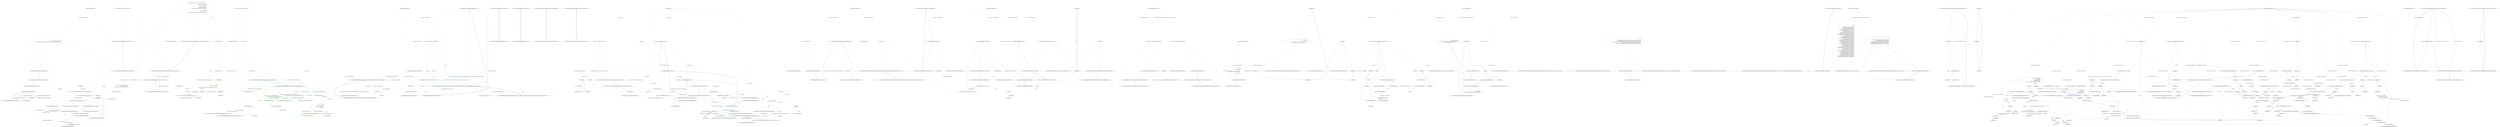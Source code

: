 digraph  {
m0_8 [cluster="Nancy.ViewEngines.Spark.NancySparkView.HTML(object)", file="DefaultMetadataModuleCatalog.cs", label="Entry Nancy.ViewEngines.Spark.NancySparkView.HTML(object)", span="24-24"];
m0_26 [cluster="Nancy.Routing.DefaultMetadataModuleCatalog.GetMetadataModuleName(string)", color=red, community=0, file="DefaultMetadataModuleCatalog.cs", label="1: var i = moduleName.LastIndexOf(''Module'')", span="39-39"];
m0_27 [cluster="Nancy.Routing.DefaultMetadataModuleCatalog.GetMetadataModuleName(string)", color=red, community=0, file="DefaultMetadataModuleCatalog.cs", label="0: return moduleName.Substring(0, i) + ''MetadataModule'';", span="41-41"];
m0_28 [cluster="Nancy.Routing.DefaultMetadataModuleCatalog.GetMetadataModuleName(string)", file="DefaultMetadataModuleCatalog.cs", label="Exit Nancy.Routing.DefaultMetadataModuleCatalog.GetMetadataModuleName(string)", span="37-37"];
m0_4 [cluster="Nancy.Routing.DefaultMetadataModuleCatalog.GetMetadataModule(System.Type)", file="DefaultMetadataModuleCatalog.cs", label="Entry Nancy.Routing.DefaultMetadataModuleCatalog.GetMetadataModule(System.Type)", span="17-17"];
m0_5 [cluster="Nancy.Routing.DefaultMetadataModuleCatalog.GetMetadataModule(System.Type)", color=red, community=0, file="DefaultMetadataModuleCatalog.cs", label="2: var metadataModuleName = GetMetadataModuleName(moduleType.FullName)", span="19-19"];
m0_6 [cluster="Nancy.Routing.DefaultMetadataModuleCatalog.GetMetadataModule(System.Type)", color=red, community=2, file="DefaultMetadataModuleCatalog.cs", label="1: return this.container.ResolveAll<IMetadataModule>()\r\n                .FirstOrDefault(m => string.Compare(m.GetType().FullName, metadataModuleName, StringComparison.OrdinalIgnoreCase) == 0);", span="21-22"];
m0_7 [cluster="Nancy.Routing.DefaultMetadataModuleCatalog.GetMetadataModule(System.Type)", file="DefaultMetadataModuleCatalog.cs", label="Exit Nancy.Routing.DefaultMetadataModuleCatalog.GetMetadataModule(System.Type)", span="17-17"];
m0_17 [cluster="Nancy.Routing.DefaultMetadataModuleCatalog.ConfigureContainer()", color=red, community=0, file="DefaultMetadataModuleCatalog.cs", label="2: AppDomainAssemblyTypeScanner.TypesOf<IMetadataModule>().ToArray()", span="29-29"];
m0_29 [cluster="string.LastIndexOf(string)", file="DefaultMetadataModuleCatalog.cs", label="Entry string.LastIndexOf(string)", span="0-0"];
m0_14 [cluster="Nancy.ViewEngines.Spark.NancySparkView.SiteResource(string)", file="DefaultMetadataModuleCatalog.cs", label="Entry Nancy.ViewEngines.Spark.NancySparkView.SiteResource(string)", span="34-34"];
m0_0 [cluster="Nancy.ViewEngines.Spark.NancySparkView.Execute()", file="DefaultMetadataModuleCatalog.cs", label="Entry Nancy.ViewEngines.Spark.NancySparkView.Execute()", span="14-14"];
m0_1 [cluster="Nancy.ViewEngines.Spark.NancySparkView.Execute()", color=red, community=0, file="DefaultMetadataModuleCatalog.cs", label="0: base.RenderView(Writer)", span="16-16"];
m0_2 [cluster="Nancy.ViewEngines.Spark.NancySparkView.Execute()", file="DefaultMetadataModuleCatalog.cs", label="Exit Nancy.ViewEngines.Spark.NancySparkView.Execute()", span="14-14"];
m0_3 [cluster="Nancy.Routing.DefaultMetadataModuleCatalog.ConfigureContainer()", file="DefaultMetadataModuleCatalog.cs", label="Entry Nancy.Routing.DefaultMetadataModuleCatalog.ConfigureContainer()", span="25-25"];
m0_16 [cluster="Nancy.ViewEngines.Spark.NancySparkView.SiteResource(string)", file="DefaultMetadataModuleCatalog.cs", label="Exit Nancy.ViewEngines.Spark.NancySparkView.SiteResource(string)", span="34-34"];
m0_18 [cluster="Nancy.ViewEngines.Spark.NancySparkView<TModel>.SetModel(object)", file="DefaultMetadataModuleCatalog.cs", label="Entry Nancy.ViewEngines.Spark.NancySparkView<TModel>.SetModel(object)", span="44-44"];
m0_19 [cluster="Nancy.ViewEngines.Spark.NancySparkView<TModel>.SetModel(object)", color=green, community=0, file="DefaultMetadataModuleCatalog.cs", label="1: Model = (model is TModel) ? (TModel)model : default(TModel)", span="46-46"];
m0_20 [cluster="Nancy.ViewEngines.Spark.NancySparkView<TModel>.SetModel(object)", file="DefaultMetadataModuleCatalog.cs", label="Exit Nancy.ViewEngines.Spark.NancySparkView<TModel>.SetModel(object)", span="44-44"];
m0_25 [cluster="Nancy.TinyIoc.TinyIoCContainer.RegisterOptions.AsMultiInstance()", file="DefaultMetadataModuleCatalog.cs", label="Entry Nancy.TinyIoc.TinyIoCContainer.RegisterOptions.AsMultiInstance()", span="869-869"];
m0_30 [cluster="string.Substring(int, int)", file="DefaultMetadataModuleCatalog.cs", label="Entry string.Substring(int, int)", span="0-0"];
m0_11 [cluster="lambda expression", file="DefaultMetadataModuleCatalog.cs", label="Entry lambda expression", span="22-22"];
m0_12 [cluster="lambda expression", color=red, community=0, file="DefaultMetadataModuleCatalog.cs", label="0: string.Compare(m.GetType().FullName, metadataModuleName, StringComparison.OrdinalIgnoreCase) == 0", span="22-22"];
m0_13 [cluster="lambda expression", file="DefaultMetadataModuleCatalog.cs", label="Exit lambda expression", span="22-22"];
m0_15 [cluster="Nancy.ViewEngines.Spark.NancySparkView.SiteResource(string)", color=green, community=0, file="DefaultMetadataModuleCatalog.cs", label="1: return this.RenderContext.ParsePath(path);", span="36-36"];
m0_22 [cluster="Nancy.Bootstrapper.AppDomainAssemblyTypeScanner.TypesOf<TType>()", file="DefaultMetadataModuleCatalog.cs", label="Nancy.ViewEngines.Spark.NancySparkView<TModel>", span=""];
m0_10 [cluster="Nancy.ViewEngines.Spark.NancySparkView.HTML(object)", file="DefaultMetadataModuleCatalog.cs", label="Exit Nancy.ViewEngines.Spark.NancySparkView.HTML(object)", span="24-24"];
m0_9 [cluster="Nancy.TinyIoc.TinyIoCContainer.ResolveAll<ResolveType>()", color=green, community=0, file="DefaultMetadataModuleCatalog.cs", label="0: Entry Nancy.TinyIoc.TinyIoCContainer.ResolveAll<ResolveType>()", span="2364-2364"];
m0_23 [cluster="System.Collections.Generic.IEnumerable<TSource>.ToArray<TSource>()", file="DefaultMetadataModuleCatalog.cs", label="Entry System.Collections.Generic.IEnumerable<TSource>.ToArray<TSource>()", span="0-0"];
m0_24 [cluster="Nancy.TinyIoc.TinyIoCContainer.Register(System.Type, System.Type, string)", file="DefaultMetadataModuleCatalog.cs", label="Entry Nancy.TinyIoc.TinyIoCContainer.Register(System.Type, System.Type, string)", span="1203-1203"];
m0_21 [cluster="Nancy.TinyIoc.TinyIoCContainer.TinyIoCContainer()", file="DefaultMetadataModuleCatalog.cs", label="Nancy.ViewEngines.Spark.NancySparkView", span=""];
m0_31 [file="DefaultMetadataModuleCatalog.cs", label="Nancy.Routing.DefaultMetadataModuleCatalog", span=""];
m0_32 [file="DefaultMetadataModuleCatalog.cs", label=metadataModuleName, span=""];
m1_9 [cluster="System.Tuple.Create<T1, T2>(T1, T2)", file="DefaultMetadataModuleConventions.cs", label="Entry System.Tuple.Create<T1, T2>(T1, T2)", span="0-0"];
m1_12 [cluster="System.Collections.Generic.List<T>.List()", file="DefaultMetadataModuleConventions.cs", label="Entry System.Collections.Generic.List<T>.List()", span="0-0"];
m1_0 [cluster="Nancy.Conventions.DefaultMetadataModuleConventions.Initialise(Nancy.Conventions.NancyConventions)", file="DefaultMetadataModuleConventions.cs", label="Entry Nancy.Conventions.DefaultMetadataModuleConventions.Initialise(Nancy.Conventions.NancyConventions)", span="15-15"];
m1_1 [cluster="Nancy.Conventions.DefaultMetadataModuleConventions.Initialise(Nancy.Conventions.NancyConventions)", color=green, community=0, file="DefaultMetadataModuleConventions.cs", label="2: ConfigureMetadataModuleConventions(conventions)", span="17-17"];
m1_2 [cluster="Nancy.Conventions.DefaultMetadataModuleConventions.Initialise(Nancy.Conventions.NancyConventions)", file="DefaultMetadataModuleConventions.cs", label="Exit Nancy.Conventions.DefaultMetadataModuleConventions.Initialise(Nancy.Conventions.NancyConventions)", span="15-15"];
m1_4 [cluster="Nancy.Conventions.DefaultMetadataModuleConventions.Validate(Nancy.Conventions.NancyConventions)", file="DefaultMetadataModuleConventions.cs", label="Entry Nancy.Conventions.DefaultMetadataModuleConventions.Validate(Nancy.Conventions.NancyConventions)", span="25-25"];
m1_5 [cluster="Nancy.Conventions.DefaultMetadataModuleConventions.Validate(Nancy.Conventions.NancyConventions)", color=green, community=0, file="DefaultMetadataModuleConventions.cs", label="0: conventions.MetadataModuleConventions == null", span="27-27"];
m1_6 [cluster="Nancy.Conventions.DefaultMetadataModuleConventions.Validate(Nancy.Conventions.NancyConventions)", color=green, community=0, file="DefaultMetadataModuleConventions.cs", label="2: return Tuple.Create(false, ''The metadata module conventions cannot be null.'');", span="29-29"];
m1_7 [cluster="Nancy.Conventions.DefaultMetadataModuleConventions.Validate(Nancy.Conventions.NancyConventions)", color=green, community=2, file="DefaultMetadataModuleConventions.cs", label="2: return (conventions.MetadataModuleConventions.Count > 0) ?\r\n                Tuple.Create(true, string.Empty) :\r\n                Tuple.Create(false, ''The metadata module conventions cannot be empty.'');", span="32-34"];
m1_8 [cluster="Nancy.Conventions.DefaultMetadataModuleConventions.Validate(Nancy.Conventions.NancyConventions)", file="DefaultMetadataModuleConventions.cs", label="Exit Nancy.Conventions.DefaultMetadataModuleConventions.Validate(Nancy.Conventions.NancyConventions)", span="25-25"];
m1_25 [cluster="string.Compare(string, string, System.StringComparison)", file="DefaultMetadataModuleConventions.cs", label="Entry string.Compare(string, string, System.StringComparison)", span="0-0"];
m1_3 [cluster="Nancy.Conventions.DefaultMetadataModuleConventions.ConfigureMetadataModuleConventions(Nancy.Conventions.NancyConventions)", file="DefaultMetadataModuleConventions.cs", label="Entry Nancy.Conventions.DefaultMetadataModuleConventions.ConfigureMetadataModuleConventions(Nancy.Conventions.NancyConventions)", span="37-37"];
m1_10 [cluster="Nancy.Conventions.DefaultMetadataModuleConventions.ConfigureMetadataModuleConventions(Nancy.Conventions.NancyConventions)", color=green, community=2, file="DefaultMetadataModuleConventions.cs", label="1: conventions.MetadataModuleConventions = new List<Func<Type, IEnumerable<Type>, Type>>\r\n                {\r\n                    // 0 Handles: BlahModule -> BlahMetadataModule\r\n                    (moduleType, metadataModuleTypes) =>\r\n                        {\r\n                            var moduleName = moduleType.FullName;\r\n                            var i = moduleName.LastIndexOf(''Module'');\r\n                            var metadataModuleName = moduleName.Substring(0, i) + ''MetadataModule'';\r\n\r\n                            return\r\n                                metadataModuleTypes.FirstOrDefault(\r\n                                    m =>\r\n                                    string.Compare(m.FullName, metadataModuleName, StringComparison.OrdinalIgnoreCase) == 0);\r\n                        }\r\n                }", span="39-53"];
m1_11 [cluster="Nancy.Conventions.DefaultMetadataModuleConventions.ConfigureMetadataModuleConventions(Nancy.Conventions.NancyConventions)", file="DefaultMetadataModuleConventions.cs", label="Exit Nancy.Conventions.DefaultMetadataModuleConventions.ConfigureMetadataModuleConventions(Nancy.Conventions.NancyConventions)", span="37-37"];
m1_19 [cluster="string.LastIndexOf(string)", file="DefaultMetadataModuleConventions.cs", label="Entry string.LastIndexOf(string)", span="0-0"];
m1_22 [cluster="lambda expression", file="DefaultMetadataModuleConventions.cs", label="Entry lambda expression", span="50-51"];
m1_14 [cluster="lambda expression", color=green, community=0, file="DefaultMetadataModuleConventions.cs", label="1: var moduleName = moduleType.FullName", span="44-44"];
m1_17 [cluster="lambda expression", color=green, community=2, file="DefaultMetadataModuleConventions.cs", label="0: return\r\n                                metadataModuleTypes.FirstOrDefault(\r\n                                    m =>\r\n                                    string.Compare(m.FullName, metadataModuleName, StringComparison.OrdinalIgnoreCase) == 0);", span="48-51"];
m1_13 [cluster="lambda expression", file="DefaultMetadataModuleConventions.cs", label="Entry lambda expression", span="42-52"];
m1_15 [cluster="lambda expression", color=green, community=0, file="DefaultMetadataModuleConventions.cs", label="2: var i = moduleName.LastIndexOf(''Module'')", span="45-45"];
m1_16 [cluster="lambda expression", color=green, community=0, file="DefaultMetadataModuleConventions.cs", label="0: var metadataModuleName = moduleName.Substring(0, i) + ''MetadataModule''", span="46-46"];
m1_18 [cluster="lambda expression", file="DefaultMetadataModuleConventions.cs", label="Exit lambda expression", span="42-52"];
m1_23 [cluster="lambda expression", color=green, community=0, file="DefaultMetadataModuleConventions.cs", label="1: string.Compare(m.FullName, metadataModuleName, StringComparison.OrdinalIgnoreCase) == 0", span="51-51"];
m1_24 [cluster="lambda expression", file="DefaultMetadataModuleConventions.cs", label="Exit lambda expression", span="50-51"];
m1_20 [cluster="string.Substring(int, int)", file="DefaultMetadataModuleConventions.cs", label="Entry string.Substring(int, int)", span="0-0"];
m1_21 [cluster="Unk.FirstOrDefault", file="DefaultMetadataModuleConventions.cs", label="Entry Unk.FirstOrDefault", span=""];
m1_26 [file="DefaultMetadataModuleConventions.cs", label=metadataModuleName, span=""];
m2_27 [cluster="System.DateTime.Add(System.TimeSpan)", file="DefaultMetadataModuleConventionsFixture.cs", label="Entry System.DateTime.Add(System.TimeSpan)", span="0-0"];
m2_23 [cluster="Nancy.Security.CsrfToken.Equals(Nancy.Security.CsrfToken)", file="DefaultMetadataModuleConventionsFixture.cs", label="Entry Nancy.Security.CsrfToken.Equals(Nancy.Security.CsrfToken)", span="36-36"];
m2_26 [cluster="Unk.SequenceEqual", file="DefaultMetadataModuleConventionsFixture.cs", label="Entry Unk.SequenceEqual", span=""];
m2_0 [cluster="Nancy.Security.DefaultCsrfTokenValidator.DefaultCsrfTokenValidator(Nancy.Cryptography.CryptographyConfiguration)", file="DefaultMetadataModuleConventionsFixture.cs", label="Entry Nancy.Security.DefaultCsrfTokenValidator.DefaultCsrfTokenValidator(Nancy.Cryptography.CryptographyConfiguration)", span="10-10"];
m2_1 [cluster="Nancy.Security.DefaultCsrfTokenValidator.DefaultCsrfTokenValidator(Nancy.Cryptography.CryptographyConfiguration)", color=green, community=0, file="DefaultMetadataModuleConventionsFixture.cs", label="2: this.hmacProvider = cryptoConfig.HmacProvider", span="12-12"];
m2_2 [cluster="Nancy.Security.DefaultCsrfTokenValidator.DefaultCsrfTokenValidator(Nancy.Cryptography.CryptographyConfiguration)", file="DefaultMetadataModuleConventionsFixture.cs", label="Exit Nancy.Security.DefaultCsrfTokenValidator.DefaultCsrfTokenValidator(Nancy.Cryptography.CryptographyConfiguration)", span="10-10"];
m2_25 [cluster="Nancy.Security.CsrfToken.CreateHmac(Nancy.Cryptography.IHmacProvider)", file="DefaultMetadataModuleConventionsFixture.cs", label="Entry Nancy.Security.CsrfToken.CreateHmac(Nancy.Cryptography.IHmacProvider)", span="32-32"];
m2_24 [cluster="Nancy.Security.CsrfToken.CsrfToken()", file="DefaultMetadataModuleConventionsFixture.cs", label="Entry Nancy.Security.CsrfToken.CsrfToken()", span="9-9"];
m2_3 [cluster="Nancy.Security.DefaultCsrfTokenValidator.Validate(Nancy.Security.CsrfToken, Nancy.Security.CsrfToken, string, System.TimeSpan?)", file="DefaultMetadataModuleConventionsFixture.cs", label="Entry Nancy.Security.DefaultCsrfTokenValidator.Validate(Nancy.Security.CsrfToken, Nancy.Security.CsrfToken, string, System.TimeSpan?)", span="23-23"];
m2_4 [cluster="Nancy.Security.DefaultCsrfTokenValidator.Validate(Nancy.Security.CsrfToken, Nancy.Security.CsrfToken, string, System.TimeSpan?)", color=green, community=0, file="DefaultMetadataModuleConventionsFixture.cs", label="0: tokenOne == null || tokenTwo == null", span="25-25"];
m2_5 [cluster="Nancy.Security.DefaultCsrfTokenValidator.Validate(Nancy.Security.CsrfToken, Nancy.Security.CsrfToken, string, System.TimeSpan?)", color=green, community=0, file="DefaultMetadataModuleConventionsFixture.cs", label="0: return CsrfTokenValidationResult.TokenMissing;", span="27-27"];
m2_6 [cluster="Nancy.Security.DefaultCsrfTokenValidator.Validate(Nancy.Security.CsrfToken, Nancy.Security.CsrfToken, string, System.TimeSpan?)", color=green, community=0, file="DefaultMetadataModuleConventionsFixture.cs", label="1: !String.Equals(tokenOne.Salt ?? String.Empty, salt ?? String.Empty, StringComparison.Ordinal)", span="30-30"];
m2_7 [cluster="Nancy.Security.DefaultCsrfTokenValidator.Validate(Nancy.Security.CsrfToken, Nancy.Security.CsrfToken, string, System.TimeSpan?)", color=green, community=0, file="DefaultMetadataModuleConventionsFixture.cs", label="0: return CsrfTokenValidationResult.SaltMismatch;", span="32-32"];
m2_8 [cluster="Nancy.Security.DefaultCsrfTokenValidator.Validate(Nancy.Security.CsrfToken, Nancy.Security.CsrfToken, string, System.TimeSpan?)", color=green, community=0, file="DefaultMetadataModuleConventionsFixture.cs", label="1: !tokenOne.Equals(tokenTwo)", span="35-35"];
m2_9 [cluster="Nancy.Security.DefaultCsrfTokenValidator.Validate(Nancy.Security.CsrfToken, Nancy.Security.CsrfToken, string, System.TimeSpan?)", color=green, community=0, file="DefaultMetadataModuleConventionsFixture.cs", label="0: return CsrfTokenValidationResult.TokenMismatch;", span="37-37"];
m2_10 [cluster="Nancy.Security.DefaultCsrfTokenValidator.Validate(Nancy.Security.CsrfToken, Nancy.Security.CsrfToken, string, System.TimeSpan?)", color=green, community=0, file="DefaultMetadataModuleConventionsFixture.cs", label="1: tokenOne.RandomBytes == null || tokenOne.RandomBytes.Length == 0", span="40-40"];
m2_11 [cluster="Nancy.Security.DefaultCsrfTokenValidator.Validate(Nancy.Security.CsrfToken, Nancy.Security.CsrfToken, string, System.TimeSpan?)", color=green, community=0, file="DefaultMetadataModuleConventionsFixture.cs", label="0: return CsrfTokenValidationResult.TokenTamperedWith;", span="42-42"];
m2_12 [cluster="Nancy.Security.DefaultCsrfTokenValidator.Validate(Nancy.Security.CsrfToken, Nancy.Security.CsrfToken, string, System.TimeSpan?)", color=green, community=0, file="DefaultMetadataModuleConventionsFixture.cs", label="0: var newToken = new CsrfToken\r\n                               {\r\n                                   CreatedDate = tokenOne.CreatedDate,\r\n                                   RandomBytes = tokenOne.RandomBytes,\r\n                                   Salt = tokenOne.Salt,\r\n                               }", span="45-50"];
m2_13 [cluster="Nancy.Security.DefaultCsrfTokenValidator.Validate(Nancy.Security.CsrfToken, Nancy.Security.CsrfToken, string, System.TimeSpan?)", color=green, community=0, file="DefaultMetadataModuleConventionsFixture.cs", label="0: newToken.CreateHmac(this.hmacProvider)", span="51-51"];
m2_14 [cluster="Nancy.Security.DefaultCsrfTokenValidator.Validate(Nancy.Security.CsrfToken, Nancy.Security.CsrfToken, string, System.TimeSpan?)", color=green, community=0, file="DefaultMetadataModuleConventionsFixture.cs", label="2: !newToken.Hmac.SequenceEqual(tokenOne.Hmac)", span="52-52"];
m2_15 [cluster="Nancy.Security.DefaultCsrfTokenValidator.Validate(Nancy.Security.CsrfToken, Nancy.Security.CsrfToken, string, System.TimeSpan?)", color=green, community=0, file="DefaultMetadataModuleConventionsFixture.cs", label="0: return CsrfTokenValidationResult.TokenTamperedWith;", span="54-54"];
m2_16 [cluster="Nancy.Security.DefaultCsrfTokenValidator.Validate(Nancy.Security.CsrfToken, Nancy.Security.CsrfToken, string, System.TimeSpan?)", color=green, community=0, file="DefaultMetadataModuleConventionsFixture.cs", label="1: validityPeriod.HasValue", span="57-57"];
m2_17 [cluster="Nancy.Security.DefaultCsrfTokenValidator.Validate(Nancy.Security.CsrfToken, Nancy.Security.CsrfToken, string, System.TimeSpan?)", color=green, community=0, file="DefaultMetadataModuleConventionsFixture.cs", label="2: var expiryDate = tokenOne.CreatedDate.Add(validityPeriod.Value)", span="59-59"];
m2_20 [cluster="Nancy.Security.DefaultCsrfTokenValidator.Validate(Nancy.Security.CsrfToken, Nancy.Security.CsrfToken, string, System.TimeSpan?)", color=green, community=0, file="DefaultMetadataModuleConventionsFixture.cs", label="0: return CsrfTokenValidationResult.Ok;", span="67-67"];
m2_18 [cluster="Nancy.Security.DefaultCsrfTokenValidator.Validate(Nancy.Security.CsrfToken, Nancy.Security.CsrfToken, string, System.TimeSpan?)", color=green, community=0, file="DefaultMetadataModuleConventionsFixture.cs", label="1: DateTime.Now > expiryDate", span="61-61"];
m2_19 [cluster="Nancy.Security.DefaultCsrfTokenValidator.Validate(Nancy.Security.CsrfToken, Nancy.Security.CsrfToken, string, System.TimeSpan?)", color=green, community=0, file="DefaultMetadataModuleConventionsFixture.cs", label="0: return CsrfTokenValidationResult.TokenExpired;", span="63-63"];
m2_21 [cluster="Nancy.Security.DefaultCsrfTokenValidator.Validate(Nancy.Security.CsrfToken, Nancy.Security.CsrfToken, string, System.TimeSpan?)", file="DefaultMetadataModuleConventionsFixture.cs", label="Exit Nancy.Security.DefaultCsrfTokenValidator.Validate(Nancy.Security.CsrfToken, Nancy.Security.CsrfToken, string, System.TimeSpan?)", span="23-23"];
m2_22 [cluster="string.Equals(string, string, System.StringComparison)", file="DefaultMetadataModuleConventionsFixture.cs", label="Entry string.Equals(string, string, System.StringComparison)", span="0-0"];
m2_28 [file="DefaultMetadataModuleConventionsFixture.cs", label="Nancy.Security.DefaultCsrfTokenValidator", span=""];
m3_7 [cluster="Nancy.Routing.DefaultMetadataModuleResolver.GetMetadataModule(System.Type)", file="DefaultMetadataModuleResolver.cs", label="Entry Nancy.Routing.DefaultMetadataModuleResolver.GetMetadataModule(System.Type)", span="37-37"];
m3_8 [cluster="Nancy.Routing.DefaultMetadataModuleResolver.GetMetadataModule(System.Type)", color=green, community=0, file="DefaultMetadataModuleResolver.cs", label="1: var metadataModuleTypes = this.catalog.GetMetadataModuleTypes()", span="39-39"];
m3_9 [cluster="Nancy.Routing.DefaultMetadataModuleResolver.GetMetadataModule(System.Type)", color=green, community=0, file="DefaultMetadataModuleResolver.cs", label="0: this.conventions", span="41-41"];
m3_10 [cluster="Nancy.Routing.DefaultMetadataModuleResolver.GetMetadataModule(System.Type)", color=green, community=0, file="DefaultMetadataModuleResolver.cs", label="1: var metadataModuleType = SafeInvokeConvention(convention, moduleType, metadataModuleTypes)", span="43-43"];
m3_11 [cluster="Nancy.Routing.DefaultMetadataModuleResolver.GetMetadataModule(System.Type)", color=green, community=0, file="DefaultMetadataModuleResolver.cs", label="2: metadataModuleType != null", span="45-45"];
m3_12 [cluster="Nancy.Routing.DefaultMetadataModuleResolver.GetMetadataModule(System.Type)", color=green, community=0, file="DefaultMetadataModuleResolver.cs", label="0: return this.catalog.GetMetadataModule(metadataModuleType);", span="47-47"];
m3_13 [cluster="Nancy.Routing.DefaultMetadataModuleResolver.GetMetadataModule(System.Type)", color=green, community=0, file="DefaultMetadataModuleResolver.cs", label="1: return null;", span="51-51"];
m3_14 [cluster="Nancy.Routing.DefaultMetadataModuleResolver.GetMetadataModule(System.Type)", file="DefaultMetadataModuleResolver.cs", label="Exit Nancy.Routing.DefaultMetadataModuleResolver.GetMetadataModule(System.Type)", span="37-37"];
m3_17 [cluster="Nancy.Routing.IMetadataModuleCatalog.GetMetadataModule(System.Type)", file="DefaultMetadataModuleResolver.cs", label="Entry Nancy.Routing.IMetadataModuleCatalog.GetMetadataModule(System.Type)", span="21-21"];
m3_16 [cluster="Nancy.Routing.DefaultMetadataModuleResolver.SafeInvokeConvention(System.Func<System.Type, System.Collections.Generic.IEnumerable<System.Type>, System.Type>, System.Type, System.Collections.Generic.IEnumerable<System.Type>)", file="DefaultMetadataModuleResolver.cs", label="Entry Nancy.Routing.DefaultMetadataModuleResolver.SafeInvokeConvention(System.Func<System.Type, System.Collections.Generic.IEnumerable<System.Type>, System.Type>, System.Type, System.Collections.Generic.IEnumerable<System.Type>)", span="54-54"];
m3_18 [cluster="Nancy.Routing.DefaultMetadataModuleResolver.SafeInvokeConvention(System.Func<System.Type, System.Collections.Generic.IEnumerable<System.Type>, System.Type>, System.Type, System.Collections.Generic.IEnumerable<System.Type>)", color=green, community=0, file="DefaultMetadataModuleResolver.cs", label="0: return convention.Invoke(moduleType, metadataModuleTypes);", span="58-58"];
m3_19 [cluster="Nancy.Routing.DefaultMetadataModuleResolver.SafeInvokeConvention(System.Func<System.Type, System.Collections.Generic.IEnumerable<System.Type>, System.Type>, System.Type, System.Collections.Generic.IEnumerable<System.Type>)", color=green, community=0, file="DefaultMetadataModuleResolver.cs", label="2: return null;", span="62-62"];
m3_20 [cluster="Nancy.Routing.DefaultMetadataModuleResolver.SafeInvokeConvention(System.Func<System.Type, System.Collections.Generic.IEnumerable<System.Type>, System.Type>, System.Type, System.Collections.Generic.IEnumerable<System.Type>)", file="DefaultMetadataModuleResolver.cs", label="Exit Nancy.Routing.DefaultMetadataModuleResolver.SafeInvokeConvention(System.Func<System.Type, System.Collections.Generic.IEnumerable<System.Type>, System.Type>, System.Type, System.Collections.Generic.IEnumerable<System.Type>)", span="54-54"];
m3_21 [cluster="System.Func<T1, T2, TResult>.Invoke(T1, T2)", file="DefaultMetadataModuleResolver.cs", label="Entry System.Func<T1, T2, TResult>.Invoke(T1, T2)", span="0-0"];
m3_15 [cluster="Nancy.Routing.IMetadataModuleCatalog.GetMetadataModuleTypes()", file="DefaultMetadataModuleResolver.cs", label="Entry Nancy.Routing.IMetadataModuleCatalog.GetMetadataModuleTypes()", span="14-14"];
m3_6 [cluster="System.InvalidOperationException.InvalidOperationException(string)", file="DefaultMetadataModuleResolver.cs", label="Entry System.InvalidOperationException.InvalidOperationException(string)", span="0-0"];
m3_0 [cluster="Nancy.Routing.DefaultMetadataModuleResolver.DefaultMetadataModuleResolver(Nancy.Conventions.MetadataModuleConventions, Nancy.Routing.IMetadataModuleCatalog)", file="DefaultMetadataModuleResolver.cs", label="Entry Nancy.Routing.DefaultMetadataModuleResolver.DefaultMetadataModuleResolver(Nancy.Conventions.MetadataModuleConventions, Nancy.Routing.IMetadataModuleCatalog)", span="21-21"];
m3_1 [cluster="Nancy.Routing.DefaultMetadataModuleResolver.DefaultMetadataModuleResolver(Nancy.Conventions.MetadataModuleConventions, Nancy.Routing.IMetadataModuleCatalog)", color=green, community=0, file="DefaultMetadataModuleResolver.cs", label="0: conventions == null", span="23-23"];
m3_2 [cluster="Nancy.Routing.DefaultMetadataModuleResolver.DefaultMetadataModuleResolver(Nancy.Conventions.MetadataModuleConventions, Nancy.Routing.IMetadataModuleCatalog)", color=green, community=0, file="DefaultMetadataModuleResolver.cs", label="1: throw new InvalidOperationException(''Cannot create an instance of DefaultMetadataModuleResolver with conventions parameter having null value.'');", span="25-25"];
m3_3 [cluster="Nancy.Routing.DefaultMetadataModuleResolver.DefaultMetadataModuleResolver(Nancy.Conventions.MetadataModuleConventions, Nancy.Routing.IMetadataModuleCatalog)", color=green, community=0, file="DefaultMetadataModuleResolver.cs", label="0: this.conventions = conventions", span="28-28"];
m3_4 [cluster="Nancy.Routing.DefaultMetadataModuleResolver.DefaultMetadataModuleResolver(Nancy.Conventions.MetadataModuleConventions, Nancy.Routing.IMetadataModuleCatalog)", color=green, community=0, file="DefaultMetadataModuleResolver.cs", label="2: this.catalog = catalog", span="29-29"];
m3_5 [cluster="Nancy.Routing.DefaultMetadataModuleResolver.DefaultMetadataModuleResolver(Nancy.Conventions.MetadataModuleConventions, Nancy.Routing.IMetadataModuleCatalog)", file="DefaultMetadataModuleResolver.cs", label="Exit Nancy.Routing.DefaultMetadataModuleResolver.DefaultMetadataModuleResolver(Nancy.Conventions.MetadataModuleConventions, Nancy.Routing.IMetadataModuleCatalog)", span="21-21"];
m3_22 [file="DefaultMetadataModuleResolver.cs", label="Nancy.Routing.DefaultMetadataModuleResolver", span=""];
m6_0 [cluster="Nancy.Routing.IMetadataModule.GetMetadata(Nancy.Routing.RouteDescription)", file="IMetadataModule.cs", label="Entry Nancy.Routing.IMetadataModule.GetMetadata(Nancy.Routing.RouteDescription)", span="8-8"];
m6_1 [cluster="Nancy.Routing.IMetadataModule.GetMetadata(Nancy.Routing.RouteDescription)", file="IMetadataModule.cs", label="Exit Nancy.Routing.IMetadataModule.GetMetadata(Nancy.Routing.RouteDescription)", span="8-8"];
m7_0 [cluster="Nancy.Routing.IMetadataModuleCatalog.GetMetadataModule(System.Type)", file="IMetadataModuleCatalog.cs", label="Entry Nancy.Routing.IMetadataModuleCatalog.GetMetadataModule(System.Type)", span="14-14"];
m7_1 [cluster="Nancy.Routing.IMetadataModuleCatalog.GetMetadataModule(System.Type)", file="IMetadataModuleCatalog.cs", label="Exit Nancy.Routing.IMetadataModuleCatalog.GetMetadataModule(System.Type)", span="14-14"];
m9_0 [cluster="Nancy.Routing.IRouteMetadataProvider.GetMetadataType(Nancy.INancyModule, Nancy.Routing.RouteDescription)", file="IRouteMetadataProvider.cs", label="Entry Nancy.Routing.IRouteMetadataProvider.GetMetadataType(Nancy.INancyModule, Nancy.Routing.RouteDescription)", span="15-15"];
m9_1 [cluster="Nancy.Routing.IRouteMetadataProvider.GetMetadataType(Nancy.INancyModule, Nancy.Routing.RouteDescription)", file="IRouteMetadataProvider.cs", label="Exit Nancy.Routing.IRouteMetadataProvider.GetMetadataType(Nancy.INancyModule, Nancy.Routing.RouteDescription)", span="15-15"];
m9_2 [cluster="Nancy.Routing.IRouteMetadataProvider.GetMetadata(Nancy.INancyModule, Nancy.Routing.RouteDescription)", file="IRouteMetadataProvider.cs", label="Entry Nancy.Routing.IRouteMetadataProvider.GetMetadata(Nancy.INancyModule, Nancy.Routing.RouteDescription)", span="23-23"];
m9_3 [cluster="Nancy.Routing.IRouteMetadataProvider.GetMetadata(Nancy.INancyModule, Nancy.Routing.RouteDescription)", file="IRouteMetadataProvider.cs", label="Exit Nancy.Routing.IRouteMetadataProvider.GetMetadata(Nancy.INancyModule, Nancy.Routing.RouteDescription)", span="23-23"];
m10_45 [cluster="System.Collections.Generic.List<T>.List()", file="MetadataModule.cs", label="Entry System.Collections.Generic.List<T>.List()", span="0-0"];
m10_39 [cluster="Nancy.Routing.RouteCache.AddRoutesToCache(System.Collections.Generic.IEnumerable<Nancy.Routing.RouteDescription>, string)", file="MetadataModule.cs", label="Entry Nancy.Routing.RouteCache.AddRoutesToCache(System.Collections.Generic.IEnumerable<Nancy.Routing.RouteDescription>, string)", span="64-64"];
m10_41 [cluster="Nancy.Routing.RouteCache.AddRoutesToCache(System.Collections.Generic.IEnumerable<Nancy.Routing.RouteDescription>, string)", color=green, community=0, file="MetadataModule.cs", label="0: this[moduleKey] = new List<Tuple<int, RouteDescription>>()", span="68-68"];
m10_40 [cluster="Nancy.Routing.RouteCache.AddRoutesToCache(System.Collections.Generic.IEnumerable<Nancy.Routing.RouteDescription>, string)", file="MetadataModule.cs", label="!this.ContainsKey(moduleKey)", span="66-66"];
m10_42 [cluster="Nancy.Routing.RouteCache.AddRoutesToCache(System.Collections.Generic.IEnumerable<Nancy.Routing.RouteDescription>, string)", color=green, community=0, file="MetadataModule.cs", label="1: this[moduleKey].AddRange(routes.Select((r, i) => new Tuple<int, RouteDescription>(i, r)))", span="71-71"];
m10_43 [cluster="Nancy.Routing.RouteCache.AddRoutesToCache(System.Collections.Generic.IEnumerable<Nancy.Routing.RouteDescription>, string)", file="MetadataModule.cs", label="Exit Nancy.Routing.RouteCache.AddRoutesToCache(System.Collections.Generic.IEnumerable<Nancy.Routing.RouteDescription>, string)", span="64-64"];
m10_8 [cluster="Nancy.Routing.MetadataModule<T>.GetMetadata(Nancy.Routing.RouteDescription)", file="MetadataModule.cs", label="Exit Nancy.Routing.MetadataModule<T>.GetMetadata(Nancy.Routing.RouteDescription)", span="30-30"];
m10_27 [cluster="object.GetType()", file="MetadataModule.cs", label="Entry object.GetType()", span="0-0"];
m10_0 [cluster="Nancy.Routing.MetadataModule<T>.MetadataModule()", file="MetadataModule.cs", label="Entry Nancy.Routing.MetadataModule<T>.MetadataModule()", span="12-12"];
m10_2 [cluster="Nancy.Routing.MetadataModule<T>.MetadataModule()", color=green, community=0, file="MetadataModule.cs", label="0: Exit Nancy.Routing.MetadataModule<T>.MetadataModule()", span="12-12"];
m10_1 [cluster="Nancy.Routing.MetadataModule<T>.MetadataModule()", color=red, community=0, file="MetadataModule.cs", label="0: this.metadata = new Dictionary<string, Func<RouteDescription, T>>()", span="14-14"];
m10_3 [cluster="System.Collections.Generic.Dictionary<TKey, TValue>.Dictionary()", color=green, community=0, file="MetadataModule.cs", label="0: Entry System.Collections.Generic.Dictionary<TKey, TValue>.Dictionary()", span="0-0"];
m10_4 [cluster="Nancy.Routing.MetadataModule<T>.GetMetadata(Nancy.Routing.RouteDescription)", file="MetadataModule.cs", label="Entry Nancy.Routing.MetadataModule<T>.GetMetadata(Nancy.Routing.RouteDescription)", span="30-30"];
m10_5 [cluster="Nancy.Routing.MetadataModule<T>.GetMetadata(Nancy.Routing.RouteDescription)", file="MetadataModule.cs", label="this.metadata.ContainsKey(description.Name)", span="32-32"];
m10_6 [cluster="Nancy.Routing.MetadataModule<T>.GetMetadata(Nancy.Routing.RouteDescription)", file="MetadataModule.cs", label="return this.metadata[description.Name].Invoke(description);", span="34-34"];
m10_44 [cluster="System.Collections.Generic.Dictionary<TKey, TValue>.ContainsKey(TKey)", file="MetadataModule.cs", label="Entry System.Collections.Generic.Dictionary<TKey, TValue>.ContainsKey(TKey)", span="0-0"];
m10_10 [cluster="Nancy.Routing.RouteCache.IsEmpty()", file="MetadataModule.cs", label="Entry Nancy.Routing.RouteCache.IsEmpty()", span="39-39"];
m10_14 [cluster="Nancy.Routing.MetadataModule<T>.RouteMetadataBuilder.AddRouteMetadata(string, System.Func<Nancy.Routing.RouteDescription, T>)", file="MetadataModule.cs", label="Entry Nancy.Routing.MetadataModule<T>.RouteMetadataBuilder.AddRouteMetadata(string, System.Func<Nancy.Routing.RouteDescription, T>)", span="54-54"];
m10_46 [cluster="Unk.AddRange", file="MetadataModule.cs", label="Entry Unk.AddRange", span=""];
m10_28 [cluster="Nancy.Bootstrapper.IModuleKeyGenerator.GetKeyForModuleType(System.Type)", file="MetadataModule.cs", label="Entry Nancy.Bootstrapper.IModuleKeyGenerator.GetKeyForModuleType(System.Type)", span="14-14"];
m10_13 [cluster="Nancy.Routing.MetadataModule<T>.RouteMetadataBuilder.RouteMetadataBuilder(Nancy.Routing.MetadataModule<T>)", file="MetadataModule.cs", label="Exit Nancy.Routing.MetadataModule<T>.RouteMetadataBuilder.RouteMetadataBuilder(Nancy.Routing.MetadataModule<T>)", span="44-44"];
m10_50 [cluster="System.Tuple<T1, T2>.Tuple(T1, T2)", file="MetadataModule.cs", label="Entry System.Tuple<T1, T2>.Tuple(T1, T2)", span="0-0"];
m10_30 [cluster="Unk.GetDescription", file="MetadataModule.cs", label="Entry Unk.GetDescription", span=""];
m10_7 [cluster="Nancy.INancyContextFactory.Create()", file="MetadataModule.cs", label="Entry Nancy.INancyContextFactory.Create()", span="11-11"];
m10_9 [cluster="System.Collections.Generic.IDictionary<TKey, TValue>.ContainsKey(TKey)", file="MetadataModule.cs", label="Entry System.Collections.Generic.IDictionary<TKey, TValue>.ContainsKey(TKey)", span="0-0"];
m10_21 [cluster="Nancy.Routing.RouteCache.BuildCache(System.Collections.Generic.IEnumerable<Nancy.NancyModule>)", color=green, community=0, file="MetadataModule.cs", label="1: var routes =\r\n                    module.Routes.Select(r => r.Description)", span="51-52"];
m10_18 [cluster="Nancy.Routing.RouteCache.BuildCache(System.Collections.Generic.IEnumerable<Nancy.NancyModule>)", file="MetadataModule.cs", label="Nancy.Routing.MetadataModule<T>", span=""];
m10_20 [cluster="Nancy.Routing.RouteCache.BuildCache(System.Collections.Generic.IEnumerable<Nancy.NancyModule>)", file="MetadataModule.cs", label="var moduleKey = this.moduleKeyGenerator.GetKeyForModuleType(moduleType)", span="49-49"];
m10_22 [cluster="Nancy.Routing.RouteCache.BuildCache(System.Collections.Generic.IEnumerable<Nancy.NancyModule>)", color=green, community=0, file="MetadataModule.cs", label="0: routes", span="54-54"];
m10_25 [cluster="Nancy.Routing.RouteCache.BuildCache(System.Collections.Generic.IEnumerable<Nancy.NancyModule>)", color=green, community=0, file="MetadataModule.cs", label="0: this.AddRoutesToCache(module.Routes.Select(r => r.Description), moduleKey)", span="60-60"];
m10_24 [cluster="Nancy.Routing.RouteCache.BuildCache(System.Collections.Generic.IEnumerable<Nancy.NancyModule>)", color=green, community=0, file="MetadataModule.cs", label="1: routeDescription.Segments = this.routeSegmentExtractor.Extract(routeDescription.Path)", span="57-57"];
m10_23 [cluster="Nancy.Routing.RouteCache.BuildCache(System.Collections.Generic.IEnumerable<Nancy.NancyModule>)", file="MetadataModule.cs", label="routeDescription.Description = this.routeDescriptionProvider.GetDescription(module, routeDescription.Path)", span="56-56"];
m10_19 [cluster="Nancy.Routing.RouteCache.BuildCache(System.Collections.Generic.IEnumerable<Nancy.NancyModule>)", file="MetadataModule.cs", label="Nancy.Routing.MetadataModule<T>.RouteMetadataBuilder", span=""];
m10_26 [cluster="Nancy.Routing.RouteCache.BuildCache(System.Collections.Generic.IEnumerable<Nancy.NancyModule>)", file="MetadataModule.cs", label="Exit Nancy.Routing.RouteCache.BuildCache(System.Collections.Generic.IEnumerable<Nancy.NancyModule>)", span="44-44"];
m10_47 [cluster="lambda expression", file="MetadataModule.cs", label="Entry lambda expression", span="71-71"];
m10_15 [cluster="Nancy.Routing.MetadataModule<T>.RouteMetadataBuilder.AddRouteMetadata(string, System.Func<Nancy.Routing.RouteDescription, T>)", file="MetadataModule.cs", label="this.parentModule.metadata.Add(name, value)", span="56-56"];
m10_16 [cluster="Nancy.Routing.MetadataModule<T>.RouteMetadataBuilder.AddRouteMetadata(string, System.Func<Nancy.Routing.RouteDescription, T>)", color=green, community=1, file="MetadataModule.cs", label="1: Exit Nancy.Routing.MetadataModule<T>.RouteMetadataBuilder.AddRouteMetadata(string, System.Func<Nancy.Routing.RouteDescription, T>)", span="54-54"];
m10_17 [cluster="System.Collections.Generic.IDictionary<TKey, TValue>.Add(TKey, TValue)", file="MetadataModule.cs", label="Entry System.Collections.Generic.IDictionary<TKey, TValue>.Add(TKey, TValue)", span="0-0"];
m10_33 [cluster="lambda expression", file="MetadataModule.cs", label="Entry lambda expression", span="52-52"];
m10_36 [cluster="lambda expression", file="MetadataModule.cs", label="Entry lambda expression", span="60-60"];
m10_34 [cluster="lambda expression", color=green, community=0, file="MetadataModule.cs", label="1: r.Description", span="52-52"];
m10_35 [cluster="lambda expression", file="MetadataModule.cs", label="Exit lambda expression", span="52-52"];
m10_37 [cluster="lambda expression", color=green, community=0, file="MetadataModule.cs", label="0: r.Description", span="60-60"];
m10_38 [cluster="lambda expression", file="MetadataModule.cs", label="Exit lambda expression", span="60-60"];
m10_48 [cluster="lambda expression", color=green, community=0, file="MetadataModule.cs", label="2: new Tuple<int, RouteDescription>(i, r)", span="71-71"];
m10_49 [cluster="lambda expression", file="MetadataModule.cs", label="Exit lambda expression", span="71-71"];
m10_11 [cluster="Nancy.Routing.MetadataModule<T>.RouteMetadataBuilder.RouteMetadataBuilder(Nancy.Routing.MetadataModule<T>)", color=green, community=0, file="MetadataModule.cs", label="0: Entry Nancy.Routing.MetadataModule<T>.RouteMetadataBuilder.RouteMetadataBuilder(Nancy.Routing.MetadataModule<T>)", span="44-44"];
m10_12 [cluster="Nancy.Routing.MetadataModule<T>.RouteMetadataBuilder.RouteMetadataBuilder(Nancy.Routing.MetadataModule<T>)", file="MetadataModule.cs", label="this.parentModule = metadataModule", span="46-46"];
m10_29 [cluster="Unk.Select", file="MetadataModule.cs", label="Entry Unk.Select", span=""];
m10_32 [cluster="Unk.AddRoutesToCache", file="MetadataModule.cs", label="Entry Unk.AddRoutesToCache", span=""];
m10_31 [cluster="Unk.Extract", file="MetadataModule.cs", label="Entry Unk.Extract", span=""];
m10_51 [file="MetadataModule.cs", label="Nancy.Routing.RouteCache", span=""];
m11_6 [cluster="System.Collections.Generic.IEnumerable<T>.GetEnumerator()", file="MetadataModuleConventions.cs", label="Entry System.Collections.Generic.IEnumerable<T>.GetEnumerator()", span="0-0"];
m11_7 [cluster="Nancy.Conventions.MetadataModuleConventions.System.Collections.IEnumerable.GetEnumerator()", file="MetadataModuleConventions.cs", label="Entry Nancy.Conventions.MetadataModuleConventions.System.Collections.IEnumerable.GetEnumerator()", span="26-26"];
m11_8 [cluster="Nancy.Conventions.MetadataModuleConventions.System.Collections.IEnumerable.GetEnumerator()", color=green, community=0, file="MetadataModuleConventions.cs", label="1: return this.GetEnumerator();", span="28-28"];
m11_9 [cluster="Nancy.Conventions.MetadataModuleConventions.System.Collections.IEnumerable.GetEnumerator()", file="MetadataModuleConventions.cs", label="Exit Nancy.Conventions.MetadataModuleConventions.System.Collections.IEnumerable.GetEnumerator()", span="26-26"];
m11_0 [cluster="Nancy.Conventions.MetadataModuleConventions.MetadataModuleConventions(System.Collections.Generic.IEnumerable<System.Func<System.Type, System.Collections.Generic.IEnumerable<System.Type>, System.Type>>)", file="MetadataModuleConventions.cs", label="Entry Nancy.Conventions.MetadataModuleConventions.MetadataModuleConventions(System.Collections.Generic.IEnumerable<System.Func<System.Type, System.Collections.Generic.IEnumerable<System.Type>, System.Type>>)", span="16-16"];
m11_1 [cluster="Nancy.Conventions.MetadataModuleConventions.MetadataModuleConventions(System.Collections.Generic.IEnumerable<System.Func<System.Type, System.Collections.Generic.IEnumerable<System.Type>, System.Type>>)", color=green, community=0, file="MetadataModuleConventions.cs", label="0: this.conventions = conventions", span="18-18"];
m11_2 [cluster="Nancy.Conventions.MetadataModuleConventions.MetadataModuleConventions(System.Collections.Generic.IEnumerable<System.Func<System.Type, System.Collections.Generic.IEnumerable<System.Type>, System.Type>>)", file="MetadataModuleConventions.cs", label="Exit Nancy.Conventions.MetadataModuleConventions.MetadataModuleConventions(System.Collections.Generic.IEnumerable<System.Func<System.Type, System.Collections.Generic.IEnumerable<System.Type>, System.Type>>)", span="16-16"];
m11_3 [cluster="Nancy.Conventions.MetadataModuleConventions.GetEnumerator()", file="MetadataModuleConventions.cs", label="Entry Nancy.Conventions.MetadataModuleConventions.GetEnumerator()", span="21-21"];
m11_4 [cluster="Nancy.Conventions.MetadataModuleConventions.GetEnumerator()", color=green, community=0, file="MetadataModuleConventions.cs", label="1: return this.conventions.GetEnumerator();", span="23-23"];
m11_5 [cluster="Nancy.Conventions.MetadataModuleConventions.GetEnumerator()", file="MetadataModuleConventions.cs", label="Exit Nancy.Conventions.MetadataModuleConventions.GetEnumerator()", span="21-21"];
m11_10 [file="MetadataModuleConventions.cs", label="Nancy.Conventions.MetadataModuleConventions", span=""];
m12_19 [cluster="Nancy.Tests.Unit.Routing.MetadataModuleFixture.Returns_null_if_no_metadata_found()", file="MetadataModuleFixture.cs", label="Entry Nancy.Tests.Unit.Routing.MetadataModuleFixture.Returns_null_if_no_metadata_found()", span="33-33"];
m12_20 [cluster="Nancy.Tests.Unit.Routing.MetadataModuleFixture.Returns_null_if_no_metadata_found()", file="MetadataModuleFixture.cs", label="this.metadataModule.GetMetadata(this.route).ShouldBeNull()", span="36-36"];
m12_21 [cluster="Nancy.Tests.Unit.Routing.MetadataModuleFixture.Returns_null_if_no_metadata_found()", file="MetadataModuleFixture.cs", label="Exit Nancy.Tests.Unit.Routing.MetadataModuleFixture.Returns_null_if_no_metadata_found()", span="33-33"];
m12_15 [cluster="object.ShouldEqual(object)", file="MetadataModuleFixture.cs", label="Entry object.ShouldEqual(object)", span="105-105"];
m12_0 [cluster="Nancy.Tests.Unit.Routing.MetadataModuleFixture.MetadataModuleFixture()", file="MetadataModuleFixture.cs", label="Entry Nancy.Tests.Unit.Routing.MetadataModuleFixture.MetadataModuleFixture()", span="13-13"];
m12_1 [cluster="Nancy.Tests.Unit.Routing.MetadataModuleFixture.MetadataModuleFixture()", file="MetadataModuleFixture.cs", label="this.route = new RouteDescription(''NamedDescription'', ''GET'', ''/things'', ctx => true)", span="15-15"];
m12_2 [cluster="Nancy.Tests.Unit.Routing.MetadataModuleFixture.MetadataModuleFixture()", color=green, community=0, file="MetadataModuleFixture.cs", label="0: this.metadataModule = new FakeNancyMetadataModule()", span="16-16"];
m12_3 [cluster="Nancy.Tests.Unit.Routing.MetadataModuleFixture.MetadataModuleFixture()", file="MetadataModuleFixture.cs", label="Exit Nancy.Tests.Unit.Routing.MetadataModuleFixture.MetadataModuleFixture()", span="13-13"];
m12_5 [cluster="Nancy.Tests.Fakes.FakeNancyMetadataModule.FakeNancyMetadataModule()", file="MetadataModuleFixture.cs", label="Entry Nancy.Tests.Fakes.FakeNancyMetadataModule.FakeNancyMetadataModule()", span="4-4"];
m12_22 [cluster="object.ShouldBeNull()", file="MetadataModuleFixture.cs", label="Entry object.ShouldBeNull()", span="145-145"];
m12_14 [cluster="Nancy.Routing.MetadataModule<T>.GetMetadata(Nancy.Routing.RouteDescription)", file="MetadataModuleFixture.cs", label="Entry Nancy.Routing.MetadataModule<T>.GetMetadata(Nancy.Routing.RouteDescription)", span="30-30"];
m12_9 [cluster="Nancy.Tests.Unit.Routing.MetadataModuleFixture.Adds_metadata_when_describe_invoked()", file="MetadataModuleFixture.cs", label="Entry Nancy.Tests.Unit.Routing.MetadataModuleFixture.Adds_metadata_when_describe_invoked()", span="20-20"];
m12_10 [cluster="Nancy.Tests.Unit.Routing.MetadataModuleFixture.Adds_metadata_when_describe_invoked()", file="MetadataModuleFixture.cs", label="string Metadata = ''metadata''", span="23-23"];
m12_11 [cluster="Nancy.Tests.Unit.Routing.MetadataModuleFixture.Adds_metadata_when_describe_invoked()", file="MetadataModuleFixture.cs", label="this.metadataModule.Describe[this.route.Name] = desc => { return Metadata; }", span="26-26"];
m12_12 [cluster="Nancy.Tests.Unit.Routing.MetadataModuleFixture.Adds_metadata_when_describe_invoked()", file="MetadataModuleFixture.cs", label="this.metadataModule.GetMetadata(this.route).ShouldEqual(Metadata)", span="29-29"];
m12_13 [cluster="Nancy.Tests.Unit.Routing.MetadataModuleFixture.Adds_metadata_when_describe_invoked()", file="MetadataModuleFixture.cs", label="Exit Nancy.Tests.Unit.Routing.MetadataModuleFixture.Adds_metadata_when_describe_invoked()", span="20-20"];
m12_4 [cluster="Nancy.Routing.RouteDescription.RouteDescription(string, string, string, System.Func<Nancy.NancyContext, bool>)", file="MetadataModuleFixture.cs", label="Entry Nancy.Routing.RouteDescription.RouteDescription(string, string, string, System.Func<Nancy.NancyContext, bool>)", span="17-17"];
m12_16 [cluster="lambda expression", file="MetadataModuleFixture.cs", label="Entry lambda expression", span="26-26"];
m12_6 [cluster="lambda expression", file="MetadataModuleFixture.cs", label="Entry lambda expression", span="15-15"];
m12_7 [cluster="lambda expression", file="MetadataModuleFixture.cs", label=true, span="15-15"];
m12_8 [cluster="lambda expression", file="MetadataModuleFixture.cs", label="Exit lambda expression", span="15-15"];
m12_17 [cluster="lambda expression", file="MetadataModuleFixture.cs", label="return Metadata;", span="26-26"];
m12_18 [cluster="lambda expression", file="MetadataModuleFixture.cs", label="Exit lambda expression", span="26-26"];
m12_23 [cluster="Nancy.Tests.Unit.Routing.MetadataModuleFixture.Returns_correct_metadata_type()", file="MetadataModuleFixture.cs", label="Entry Nancy.Tests.Unit.Routing.MetadataModuleFixture.Returns_correct_metadata_type()", span="40-40"];
m12_24 [cluster="Nancy.Tests.Unit.Routing.MetadataModuleFixture.Returns_correct_metadata_type()", file="MetadataModuleFixture.cs", label="this.metadataModule.MetadataType.ShouldEqual(typeof(string))", span="42-42"];
m12_25 [cluster="Nancy.Tests.Unit.Routing.MetadataModuleFixture.Returns_correct_metadata_type()", file="MetadataModuleFixture.cs", label="Exit Nancy.Tests.Unit.Routing.MetadataModuleFixture.Returns_correct_metadata_type()", span="40-40"];
m12_26 [file="MetadataModuleFixture.cs", label="Nancy.Tests.Unit.Routing.MetadataModuleFixture", span=""];
m12_27 [file="MetadataModuleFixture.cs", label=Metadata, span=""];
m13_8 [cluster="Nancy.Routing.IMetadataModuleCatalog.GetMetadataModule(System.Type)", file="MetadataModuleRouteMetadataProvider.cs", label="Entry Nancy.Routing.IMetadataModuleCatalog.GetMetadataModule(System.Type)", span="14-14"];
m13_0 [cluster="Nancy.Routing.MetadataModuleRouteMetadataProvider.MetadataModuleRouteMetadataProvider(Nancy.Routing.IMetadataModuleCatalog)", file="MetadataModuleRouteMetadataProvider.cs", label="Entry Nancy.Routing.MetadataModuleRouteMetadataProvider.MetadataModuleRouteMetadataProvider(Nancy.Routing.IMetadataModuleCatalog)", span="8-8"];
m13_1 [cluster="Nancy.Routing.MetadataModuleRouteMetadataProvider.MetadataModuleRouteMetadataProvider(Nancy.Routing.IMetadataModuleCatalog)", color=red, community=0, file="MetadataModuleRouteMetadataProvider.cs", label="1: this.catalog = catalog", span="10-10"];
m13_2 [cluster="Nancy.Routing.MetadataModuleRouteMetadataProvider.MetadataModuleRouteMetadataProvider(Nancy.Routing.IMetadataModuleCatalog)", file="MetadataModuleRouteMetadataProvider.cs", label="Exit Nancy.Routing.MetadataModuleRouteMetadataProvider.MetadataModuleRouteMetadataProvider(Nancy.Routing.IMetadataModuleCatalog)", span="8-8"];
m13_13 [cluster="Nancy.Routing.IMetadataModule.GetMetadata(Nancy.Routing.RouteDescription)", file="MetadataModuleRouteMetadataProvider.cs", label="Entry Nancy.Routing.IMetadataModule.GetMetadata(Nancy.Routing.RouteDescription)", span="8-8"];
m13_7 [cluster="object.GetType()", file="MetadataModuleRouteMetadataProvider.cs", label="Entry object.GetType()", span="0-0"];
m13_9 [cluster="Nancy.Routing.MetadataModuleRouteMetadataProvider.GetMetadata(Nancy.INancyModule, Nancy.Routing.RouteDescription)", file="MetadataModuleRouteMetadataProvider.cs", label="Entry Nancy.Routing.MetadataModuleRouteMetadataProvider.GetMetadata(Nancy.INancyModule, Nancy.Routing.RouteDescription)", span="20-20"];
m13_10 [cluster="Nancy.Routing.MetadataModuleRouteMetadataProvider.GetMetadata(Nancy.INancyModule, Nancy.Routing.RouteDescription)", color=green, community=0, file="MetadataModuleRouteMetadataProvider.cs", label="1: var metadataModule = this.resolver.GetMetadataModule(module.GetType())", span="41-41"];
m13_11 [cluster="Nancy.Routing.MetadataModuleRouteMetadataProvider.GetMetadata(Nancy.INancyModule, Nancy.Routing.RouteDescription)", file="MetadataModuleRouteMetadataProvider.cs", label="return metadataModule != null ? metadataModule.GetMetadata(routeDescription) : null;", span="24-24"];
m13_12 [cluster="Nancy.Routing.MetadataModuleRouteMetadataProvider.GetMetadata(Nancy.INancyModule, Nancy.Routing.RouteDescription)", file="MetadataModuleRouteMetadataProvider.cs", label="Exit Nancy.Routing.MetadataModuleRouteMetadataProvider.GetMetadata(Nancy.INancyModule, Nancy.Routing.RouteDescription)", span="20-20"];
m13_3 [cluster="Nancy.Routing.MetadataModuleRouteMetadataProvider.GetMetadataType(Nancy.INancyModule, Nancy.Routing.RouteDescription)", file="MetadataModuleRouteMetadataProvider.cs", label="Entry Nancy.Routing.MetadataModuleRouteMetadataProvider.GetMetadataType(Nancy.INancyModule, Nancy.Routing.RouteDescription)", span="13-13"];
m13_4 [cluster="Nancy.Routing.MetadataModuleRouteMetadataProvider.GetMetadataType(Nancy.INancyModule, Nancy.Routing.RouteDescription)", color=green, community=0, file="MetadataModuleRouteMetadataProvider.cs", label="2: var metadataModule = this.resolver.GetMetadataModule(module.GetType())", span="28-28"];
m13_5 [cluster="Nancy.Routing.MetadataModuleRouteMetadataProvider.GetMetadataType(Nancy.INancyModule, Nancy.Routing.RouteDescription)", file="MetadataModuleRouteMetadataProvider.cs", label="return metadataModule != null ? metadataModule.MetadataType : null;", span="17-17"];
m13_6 [cluster="Nancy.Routing.MetadataModuleRouteMetadataProvider.GetMetadataType(Nancy.INancyModule, Nancy.Routing.RouteDescription)", file="MetadataModuleRouteMetadataProvider.cs", label="Exit Nancy.Routing.MetadataModuleRouteMetadataProvider.GetMetadataType(Nancy.INancyModule, Nancy.Routing.RouteDescription)", span="13-13"];
m13_14 [file="MetadataModuleRouteMetadataProvider.cs", label="Nancy.Routing.MetadataModuleRouteMetadataProvider", span=""];
m14_3 [cluster="lambda expression", file="MetadataModuleRouteMetadataProviderFixture.cs", label="Entry lambda expression", span="11-19"];
m14_4 [cluster="lambda expression", color=red, community=0, file="MetadataModuleRouteMetadataProviderFixture.cs", label="0: var model = new MainModel(\r\n                        ''Jimbo'', \r\n                        new[] { new User(''Bob'', ''Smith''), new User(''Jimbo'', ''Jones''), new User(''Bill'', ''Bobs''), },\r\n                        ''<script type=\''text/javascript\''>alert('Naughty JavaScript!');</script>'')", span="13-16"];
m14_5 [cluster="lambda expression", file="MetadataModuleRouteMetadataProviderFixture.cs", label="return View[''Index'', model];", span="18-18"];
m14_6 [cluster="lambda expression", file="MetadataModuleRouteMetadataProviderFixture.cs", label="Exit lambda expression", span="11-19"];
m14_8 [cluster="Nancy.Demo.SuperSimpleViewEngine.Models.User.User(string, string)", file="MetadataModuleRouteMetadataProviderFixture.cs", label="Entry Nancy.Demo.SuperSimpleViewEngine.Models.User.User(string, string)", span="33-33"];
m14_0 [cluster="Nancy.Demo.SuperSimpleViewEngine.MainModule.MainModule()", file="MetadataModuleRouteMetadataProviderFixture.cs", label="Entry Nancy.Demo.SuperSimpleViewEngine.MainModule.MainModule()", span="9-9"];
m14_1 [cluster="Nancy.Demo.SuperSimpleViewEngine.MainModule.MainModule()", color=red, community=0, file="MetadataModuleRouteMetadataProviderFixture.cs", label="1: Get[''/''] = (x) =>\r\n                {\r\n                    var model = new MainModel(\r\n                        ''Jimbo'', \r\n                        new[] { new User(''Bob'', ''Smith''), new User(''Jimbo'', ''Jones''), new User(''Bill'', ''Bobs''), },\r\n                        ''<script type=\''text/javascript\''>alert('Naughty JavaScript!');</script>'');\r\n\r\n                    return View[''Index'', model];\r\n                }", span="11-19"];
m14_2 [cluster="Nancy.Demo.SuperSimpleViewEngine.MainModule.MainModule()", file="MetadataModuleRouteMetadataProviderFixture.cs", label="Exit Nancy.Demo.SuperSimpleViewEngine.MainModule.MainModule()", span="9-9"];
m14_7 [cluster="Nancy.Demo.SuperSimpleViewEngine.Models.MainModel.MainModel(string, System.Collections.Generic.IEnumerable<Nancy.Demo.SuperSimpleViewEngine.Models.User>, string)", file="MetadataModuleRouteMetadataProviderFixture.cs", label="Entry Nancy.Demo.SuperSimpleViewEngine.Models.MainModel.MainModel(string, System.Collections.Generic.IEnumerable<Nancy.Demo.SuperSimpleViewEngine.Models.User>, string)", span="16-16"];
m14_9 [file="MetadataModuleRouteMetadataProviderFixture.cs", label="Nancy.Demo.SuperSimpleViewEngine.MainModule", span=""];
m15_21 [cluster="Nancy.Conventions.IConvention.Validate(Nancy.Conventions.NancyConventions)", file="NancyConventions.cs", label="Entry Nancy.Conventions.IConvention.Validate(Nancy.Conventions.NancyConventions)", span="20-20"];
m15_29 [cluster="Nancy.Conventions.ViewLocationConventions.ViewLocationConventions(System.Collections.Generic.IEnumerable<System.Func<string, object, Nancy.ViewEngines.ViewLocationContext, string>>)", file="NancyConventions.cs", label="Entry Nancy.Conventions.ViewLocationConventions.ViewLocationConventions(System.Collections.Generic.IEnumerable<System.Func<string, object, Nancy.ViewEngines.ViewLocationContext, string>>)", span="17-17"];
m15_45 [cluster="System.Activator.CreateInstance(System.Type)", file="NancyConventions.cs", label="Entry System.Activator.CreateInstance(System.Type)", span="0-0"];
m15_41 [cluster="Nancy.Conventions.IConvention.Initialise(Nancy.Conventions.NancyConventions)", file="NancyConventions.cs", label="Entry Nancy.Conventions.IConvention.Initialise(Nancy.Conventions.NancyConventions)", span="13-13"];
m15_25 [cluster="Nancy.Conventions.NancyConventions.GetInstanceRegistrations()", file="NancyConventions.cs", label="Entry Nancy.Conventions.NancyConventions.GetInstanceRegistrations()", span="79-79"];
m15_26 [cluster="Nancy.Conventions.NancyConventions.GetInstanceRegistrations()", color=green, community=0, file="NancyConventions.cs", label="2: return new[]\r\n            {\r\n                new InstanceRegistration(typeof(ViewLocationConventions), new ViewLocationConventions(this.ViewLocationConventions)),\r\n                new InstanceRegistration(typeof(StaticContentsConventions), new StaticContentsConventions(this.StaticContentsConventions)), \r\n                new InstanceRegistration(typeof(AcceptHeaderCoercionConventions), new AcceptHeaderCoercionConventions(this.AcceptHeaderCoercionConventions)), \r\n                new InstanceRegistration(typeof(CultureConventions), new CultureConventions(this.CultureConventions)), \r\n                new InstanceRegistration(typeof(MetadataModuleConventions), new MetadataModuleConventions(this.MetadataModuleConventions)) \r\n            };", span="81-88"];
m15_27 [cluster="Nancy.Conventions.NancyConventions.GetInstanceRegistrations()", file="NancyConventions.cs", label="Exit Nancy.Conventions.NancyConventions.GetInstanceRegistrations()", span="79-79"];
m15_12 [cluster="System.Text.StringBuilder.StringBuilder()", file="NancyConventions.cs", label="Entry System.Text.StringBuilder.StringBuilder()", span="0-0"];
m15_32 [cluster="Nancy.Conventions.CultureConventions.CultureConventions(System.Collections.Generic.IEnumerable<System.Func<Nancy.NancyContext, System.Globalization.CultureInfo>>)", file="NancyConventions.cs", label="Entry Nancy.Conventions.CultureConventions.CultureConventions(System.Collections.Generic.IEnumerable<System.Func<Nancy.NancyContext, System.Globalization.CultureInfo>>)", span="20-20"];
m15_17 [cluster="System.Text.StringBuilder.ToString()", file="NancyConventions.cs", label="Entry System.Text.StringBuilder.ToString()", span="0-0"];
m15_4 [cluster="Nancy.Conventions.NancyConventions.Validate()", file="NancyConventions.cs", label="Entry Nancy.Conventions.NancyConventions.Validate()", span="61-61"];
m15_7 [cluster="Nancy.Conventions.NancyConventions.Validate()", file="NancyConventions.cs", label="this.conventions.Select(convention => convention.Validate(this)).Where(result => !result.Item1)", span="66-66"];
m15_6 [cluster="Nancy.Conventions.NancyConventions.Validate()", file="NancyConventions.cs", label="var errorMessageBuilder = new StringBuilder()", span="64-64"];
m15_9 [cluster="Nancy.Conventions.NancyConventions.Validate()", file="NancyConventions.cs", label="errorMessageBuilder.AppendLine(result.Item2)", span="69-69"];
m15_8 [cluster="Nancy.Conventions.NancyConventions.Validate()", file="NancyConventions.cs", label="isValid = false", span="68-68"];
m15_10 [cluster="Nancy.Conventions.NancyConventions.Validate()", file="NancyConventions.cs", label="return new Tuple<bool, string>(isValid, errorMessageBuilder.ToString());", span="72-72"];
m15_5 [cluster="Nancy.Conventions.NancyConventions.Validate()", file="NancyConventions.cs", label="var isValid = true", span="63-63"];
m15_11 [cluster="Nancy.Conventions.NancyConventions.Validate()", file="NancyConventions.cs", label="Exit Nancy.Conventions.NancyConventions.Validate()", span="61-61"];
m15_39 [cluster="Nancy.Bootstrapper.AppDomainAssemblyTypeScanner.TypesOf<TType>(Nancy.Bootstrapper.ScanMode)", file="NancyConventions.cs", label="Entry Nancy.Bootstrapper.AppDomainAssemblyTypeScanner.TypesOf<TType>(Nancy.Bootstrapper.ScanMode)", span="315-315"];
m15_14 [cluster="Unk.Where", file="NancyConventions.cs", label="Entry Unk.Where", span=""];
m15_15 [cluster="Unk.AppendLine", file="NancyConventions.cs", label="Entry Unk.AppendLine", span=""];
m15_16 [cluster="System.Tuple<T1, T2>.Tuple(T1, T2)", file="NancyConventions.cs", label="Entry System.Tuple<T1, T2>.Tuple(T1, T2)", span="0-0"];
m15_31 [cluster="Nancy.Conventions.AcceptHeaderCoercionConventions.AcceptHeaderCoercionConventions(System.Collections.Generic.IList<System.Func<System.Collections.Generic.IEnumerable<System.Tuple<string, decimal>>, Nancy.NancyContext, System.Collections.Generic.IEnumerable<System.Tuple<string, decimal>>>>)", file="NancyConventions.cs", label="Entry Nancy.Conventions.AcceptHeaderCoercionConventions.AcceptHeaderCoercionConventions(System.Collections.Generic.IList<System.Func<System.Collections.Generic.IEnumerable<System.Tuple<string, decimal>>, Nancy.NancyContext, System.Collections.Generic.IEnumerable<System.Tuple<string, decimal>>>>)", span="13-13"];
m15_28 [cluster="Nancy.Bootstrapper.InstanceRegistration.InstanceRegistration(System.Type, object)", file="NancyConventions.cs", label="Entry Nancy.Bootstrapper.InstanceRegistration.InstanceRegistration(System.Type, object)", span="14-14"];
m15_3 [cluster="Nancy.Conventions.NancyConventions.BuildDefaultConventions()", file="NancyConventions.cs", label="Entry Nancy.Conventions.NancyConventions.BuildDefaultConventions()", span="95-95"];
m15_35 [cluster="Nancy.Conventions.NancyConventions.BuildDefaultConventions()", file="NancyConventions.cs", label="this.conventions = defaultConventions\r\n                .Union(AppDomainAssemblyTypeScanner.TypesOf<IConvention>(ScanMode.ExcludeNancy))\r\n                .Select(t => (IConvention)Activator.CreateInstance(t))", span="100-102"];
m15_36 [cluster="Nancy.Conventions.NancyConventions.BuildDefaultConventions()", file="NancyConventions.cs", label="this.conventions", span="104-104"];
m15_37 [cluster="Nancy.Conventions.NancyConventions.BuildDefaultConventions()", file="NancyConventions.cs", label="convention.Initialise(this)", span="106-106"];
m15_34 [cluster="Nancy.Conventions.NancyConventions.BuildDefaultConventions()", file="NancyConventions.cs", label="var defaultConventions =\r\n                AppDomainAssemblyTypeScanner.TypesOf<IConvention>(ScanMode.OnlyNancy)", span="97-98"];
m15_38 [cluster="Nancy.Conventions.NancyConventions.BuildDefaultConventions()", file="NancyConventions.cs", label="Exit Nancy.Conventions.NancyConventions.BuildDefaultConventions()", span="95-95"];
m15_42 [cluster="lambda expression", file="NancyConventions.cs", label="Entry lambda expression", span="102-102"];
m15_19 [cluster="lambda expression", file="NancyConventions.cs", label="convention.Validate(this)", span="66-66"];
m15_18 [cluster="lambda expression", file="NancyConventions.cs", label="Entry lambda expression", span="66-66"];
m15_22 [cluster="lambda expression", file="NancyConventions.cs", label="Entry lambda expression", span="66-66"];
m15_20 [cluster="lambda expression", file="NancyConventions.cs", label="Exit lambda expression", span="66-66"];
m15_24 [cluster="lambda expression", file="NancyConventions.cs", label="Exit lambda expression", span="66-66"];
m15_23 [cluster="lambda expression", file="NancyConventions.cs", label="!result.Item1", span="66-66"];
m15_43 [cluster="lambda expression", file="NancyConventions.cs", label="(IConvention)Activator.CreateInstance(t)", span="102-102"];
m15_44 [cluster="lambda expression", file="NancyConventions.cs", label="Exit lambda expression", span="102-102"];
m15_13 [cluster="Unk.Select", file="NancyConventions.cs", label="Entry Unk.Select", span=""];
m15_33 [cluster="Nancy.Conventions.MetadataModuleConventions.MetadataModuleConventions(System.Collections.Generic.IEnumerable<System.Func<System.Type, System.Collections.Generic.IEnumerable<System.Type>, System.Type>>)", file="NancyConventions.cs", label="Entry Nancy.Conventions.MetadataModuleConventions.MetadataModuleConventions(System.Collections.Generic.IEnumerable<System.Func<System.Type, System.Collections.Generic.IEnumerable<System.Type>, System.Type>>)", span="16-16"];
m15_40 [cluster="System.Collections.Generic.IEnumerable<TSource>.Union<TSource>(System.Collections.Generic.IEnumerable<TSource>)", file="NancyConventions.cs", label="Entry System.Collections.Generic.IEnumerable<TSource>.Union<TSource>(System.Collections.Generic.IEnumerable<TSource>)", span="0-0"];
m15_30 [cluster="Nancy.Conventions.StaticContentsConventions.StaticContentsConventions(System.Collections.Generic.IEnumerable<System.Func<Nancy.NancyContext, string, Nancy.Response>>)", file="NancyConventions.cs", label="Entry Nancy.Conventions.StaticContentsConventions.StaticContentsConventions(System.Collections.Generic.IEnumerable<System.Func<Nancy.NancyContext, string, Nancy.Response>>)", span="13-13"];
m15_0 [cluster="Nancy.Conventions.NancyConventions.NancyConventions()", file="NancyConventions.cs", label="Entry Nancy.Conventions.NancyConventions.NancyConventions()", span="25-25"];
m15_1 [cluster="Nancy.Conventions.NancyConventions.NancyConventions()", file="NancyConventions.cs", label="this.BuildDefaultConventions()", span="27-27"];
m15_2 [cluster="Nancy.Conventions.NancyConventions.NancyConventions()", file="NancyConventions.cs", label="Exit Nancy.Conventions.NancyConventions.NancyConventions()", span="25-25"];
m15_46 [file="NancyConventions.cs", label="Nancy.Conventions.NancyConventions", span=""];
m16_9 [cluster="Nancy.Bootstrapper.NancyInternalConfiguration.GetTypeRegistations()", file="NancyInternalConfiguration.cs", label="Entry Nancy.Bootstrapper.NancyInternalConfiguration.GetTypeRegistations()", span="205-205"];
m16_10 [cluster="Nancy.Bootstrapper.NancyInternalConfiguration.GetTypeRegistations()", color=green, community=0, file="NancyInternalConfiguration.cs", label="0: return new[]\r\n            {\r\n                new TypeRegistration(typeof(IRouteResolver), this.RouteResolver),\r\n                new TypeRegistration(typeof(INancyEngine), this.NancyEngine),\r\n                new TypeRegistration(typeof(IRouteCache), this.RouteCache),\r\n                new TypeRegistration(typeof(IRouteCacheProvider), this.RouteCacheProvider),\r\n                new TypeRegistration(typeof(IRoutePatternMatcher), this.RoutePatternMatcher),\r\n                new TypeRegistration(typeof(IViewLocator), this.ViewLocator),\r\n                new TypeRegistration(typeof(IViewFactory), this.ViewFactory),\r\n                new TypeRegistration(typeof(INancyContextFactory), this.ContextFactory),\r\n                new TypeRegistration(typeof(INancyModuleBuilder), this.NancyModuleBuilder),\r\n                new TypeRegistration(typeof(IResponseFormatterFactory), this.ResponseFormatterFactory),\r\n                new TypeRegistration(typeof(IModelBinderLocator), this.ModelBinderLocator), \r\n                new TypeRegistration(typeof(IBinder), this.Binder), \r\n                new TypeRegistration(typeof(BindingDefaults), this.BindingDefaults), \r\n                new TypeRegistration(typeof(IFieldNameConverter), this.FieldNameConverter), \r\n                new TypeRegistration(typeof(IViewResolver), this.ViewResolver),\r\n                new TypeRegistration(typeof(IViewCache), this.ViewCache),\r\n                new TypeRegistration(typeof(IRenderContextFactory), this.RenderContextFactory),\r\n                new TypeRegistration(typeof(IViewLocationProvider), this.ViewLocationProvider),\r\n                new TypeRegistration(typeof(ICsrfTokenValidator), this.CsrfTokenValidator), \r\n                new TypeRegistration(typeof(IObjectSerializer), this.ObjectSerializer), \r\n                new TypeRegistration(typeof(IModelValidatorLocator), this.ModelValidatorLocator),\r\n                new TypeRegistration(typeof(IRequestTracing), this.RequestTracing),\r\n                new TypeRegistration(typeof(IRouteInvoker), this.RouteInvoker),\r\n                new TypeRegistration(typeof(IRequestDispatcher), this.RequestDispatcher),\r\n                new TypeRegistration(typeof(IDiagnostics), this.Diagnostics), \r\n                new TypeRegistration(typeof(IRouteSegmentExtractor), this.RouteSegmentExtractor),\r\n                new TypeRegistration(typeof(IRouteDescriptionProvider), this.RouteDescriptionProvider),\r\n                new TypeRegistration(typeof(ICultureService), this.CultureService),\r\n                new TypeRegistration(typeof(ITextResource), this.TextResource), \r\n                new TypeRegistration(typeof(IResourceAssemblyProvider), this.ResourceAssemblyProvider), \r\n                new TypeRegistration(typeof(IResourceReader), this.ResourceReader), \r\n                new TypeRegistration(typeof(IStaticContentProvider), this.StaticContentProvider), \r\n                new TypeRegistration(typeof(IRouteResolverTrie), this.RouteResolverTrie), \r\n                new TypeRegistration(typeof(ITrieNodeFactory), this.TrieNodeFactory), \r\n                new TypeRegistration(typeof(IRequestTraceFactory), this.RequestTraceFactory), \r\n                new TypeRegistration(typeof(IResponseNegotiator), this.ResponseNegotiator),\r\n                new TypeRegistration(typeof(IMetadataModuleCatalog), this.MetadataModuleCatalog),\r\n                new TypeRegistration(typeof(IMetadataModuleResolver), this.MetadataModuleResolver)\r\n            };", span="211-251"];
m16_11 [cluster="Nancy.Bootstrapper.NancyInternalConfiguration.GetTypeRegistations()", file="NancyInternalConfiguration.cs", label="Exit Nancy.Bootstrapper.NancyInternalConfiguration.GetTypeRegistations()", span="205-205"];
m16_16 [cluster="Nancy.Bootstrapper.CollectionTypeRegistration.CollectionTypeRegistration(System.Type, System.Collections.Generic.IEnumerable<System.Type>, Nancy.Bootstrapper.Lifetime)", file="NancyInternalConfiguration.cs", label="Entry Nancy.Bootstrapper.CollectionTypeRegistration.CollectionTypeRegistration(System.Type, System.Collections.Generic.IEnumerable<System.Type>, Nancy.Bootstrapper.Lifetime)", span="21-21"];
m16_13 [cluster="Nancy.Bootstrapper.NancyInternalConfiguration.GetCollectionTypeRegistrations()", file="NancyInternalConfiguration.cs", label="Entry Nancy.Bootstrapper.NancyInternalConfiguration.GetCollectionTypeRegistrations()", span="253-253"];
m16_14 [cluster="Nancy.Bootstrapper.NancyInternalConfiguration.GetCollectionTypeRegistrations()", file="NancyInternalConfiguration.cs", label="return new[]\r\n            {\r\n                new CollectionTypeRegistration(typeof(IResponseProcessor), this.ResponseProcessors), \r\n                new CollectionTypeRegistration(typeof(ISerializer), this.Serializers), \r\n                new CollectionTypeRegistration(typeof(IStatusCodeHandler), this.StatusCodeHandlers), \r\n                new CollectionTypeRegistration(typeof(IDiagnosticsProvider), this.InteractiveDiagnosticProviders),\r\n                new CollectionTypeRegistration(typeof(IRouteSegmentConstraint), this.RouteSegmentConstraints), \r\n                new CollectionTypeRegistration(typeof(IRouteMetadataProvider), this.RouteMetadataProviders), \r\n            };", span="255-263"];
m16_15 [cluster="Nancy.Bootstrapper.NancyInternalConfiguration.GetCollectionTypeRegistrations()", file="NancyInternalConfiguration.cs", label="Exit Nancy.Bootstrapper.NancyInternalConfiguration.GetCollectionTypeRegistrations()", span="253-253"];
m16_3 [cluster="Nancy.Bootstrapper.NancyInternalConfiguration.WithOverrides(System.Action<Nancy.Bootstrapper.NancyInternalConfiguration>)", file="NancyInternalConfiguration.cs", label="Entry Nancy.Bootstrapper.NancyInternalConfiguration.WithOverrides(System.Action<Nancy.Bootstrapper.NancyInternalConfiguration>)", span="192-192"];
m16_4 [cluster="Nancy.Bootstrapper.NancyInternalConfiguration.WithOverrides(System.Action<Nancy.Bootstrapper.NancyInternalConfiguration>)", file="NancyInternalConfiguration.cs", label="var configuration = Default", span="194-194"];
m16_5 [cluster="Nancy.Bootstrapper.NancyInternalConfiguration.WithOverrides(System.Action<Nancy.Bootstrapper.NancyInternalConfiguration>)", file="NancyInternalConfiguration.cs", label="configurationBuilder.Invoke(configuration)", span="196-196"];
m16_6 [cluster="Nancy.Bootstrapper.NancyInternalConfiguration.WithOverrides(System.Action<Nancy.Bootstrapper.NancyInternalConfiguration>)", file="NancyInternalConfiguration.cs", label="return configuration;", span="198-198"];
m16_7 [cluster="Nancy.Bootstrapper.NancyInternalConfiguration.WithOverrides(System.Action<Nancy.Bootstrapper.NancyInternalConfiguration>)", file="NancyInternalConfiguration.cs", label="Exit Nancy.Bootstrapper.NancyInternalConfiguration.WithOverrides(System.Action<Nancy.Bootstrapper.NancyInternalConfiguration>)", span="192-192"];
m16_8 [cluster="System.Action<T>.Invoke(T)", file="NancyInternalConfiguration.cs", label="Entry System.Action<T>.Invoke(T)", span="0-0"];
m16_0 [cluster="lambda expression", file="NancyInternalConfiguration.cs", label="Entry lambda expression", span="178-178"];
m16_1 [cluster="lambda expression", file="NancyInternalConfiguration.cs", label="tr.RegistrationType != null", span="178-178"];
m16_2 [cluster="lambda expression", file="NancyInternalConfiguration.cs", label="Exit lambda expression", span="178-178"];
m16_12 [cluster="Nancy.Bootstrapper.TypeRegistration.TypeRegistration(System.Type, System.Type, Nancy.Bootstrapper.Lifetime)", file="NancyInternalConfiguration.cs", label="Entry Nancy.Bootstrapper.TypeRegistration.TypeRegistration(System.Type, System.Type, Nancy.Bootstrapper.Lifetime)", span="15-15"];
m16_17 [file="NancyInternalConfiguration.cs", label="Nancy.Bootstrapper.NancyInternalConfiguration", span=""];
m17_18 [cluster="System.Collections.Specialized.NameValueCollection.NameValueCollection()", file="RouteCacheFixture.cs", label="Entry System.Collections.Specialized.NameValueCollection.NameValueCollection()", span="0-0"];
m17_61 [cluster="Unk.MustHaveHappened", file="RouteCacheFixture.cs", label="Entry Unk.MustHaveHappened", span=""];
m17_21 [cluster="System.Uri.Uri(string)", file="RouteCacheFixture.cs", label="Entry System.Uri.Uri(string)", span="0-0"];
m17_93 [cluster="Nancy.Hosting.Aspnet.Tests.NancyHandlerFixture.SetupRequestProcess(Nancy.NancyContext)", file="RouteCacheFixture.cs", label="Entry Nancy.Hosting.Aspnet.Tests.NancyHandlerFixture.SetupRequestProcess(Nancy.NancyContext)", span="99-99"];
m17_137 [cluster="Nancy.Hosting.Aspnet.Tests.NancyHandlerFixture.SetupRequestProcess(Nancy.NancyContext)", file="RouteCacheFixture.cs", label="A.CallTo(() => this.request.AppRelativeCurrentExecutionFilePath).Returns(''~/about'')", span="101-101"];
m17_140 [cluster="Nancy.Hosting.Aspnet.Tests.NancyHandlerFixture.SetupRequestProcess(Nancy.NancyContext)", file="RouteCacheFixture.cs", label="A.CallTo(() => this.engine.HandleRequest(A<Request>.Ignored)).Returns(nancyContext)", span="104-104"];
m17_138 [cluster="Nancy.Hosting.Aspnet.Tests.NancyHandlerFixture.SetupRequestProcess(Nancy.NancyContext)", file="RouteCacheFixture.cs", label="A.CallTo(() => this.request.Url).Returns(new Uri(''http://ihatedummydata.com/about''))", span="102-102"];
m17_139 [cluster="Nancy.Hosting.Aspnet.Tests.NancyHandlerFixture.SetupRequestProcess(Nancy.NancyContext)", file="RouteCacheFixture.cs", label="A.CallTo(() => this.request.HttpMethod).Returns(''GET'')", span="103-103"];
m17_141 [cluster="Nancy.Hosting.Aspnet.Tests.NancyHandlerFixture.SetupRequestProcess(Nancy.NancyContext)", file="RouteCacheFixture.cs", label="Exit Nancy.Hosting.Aspnet.Tests.NancyHandlerFixture.SetupRequestProcess(Nancy.NancyContext)", span="99-99"];
m17_120 [cluster="Unk.Invokes", file="RouteCacheFixture.cs", label="Entry Unk.Invokes", span=""];
m17_74 [cluster="Unk.Matches", file="RouteCacheFixture.cs", label="Entry Unk.Matches", span=""];
m17_16 [cluster="Unk.>", file="RouteCacheFixture.cs", label="Entry Unk.>", span=""];
m17_68 [cluster="Unk.HandleRequest", file="RouteCacheFixture.cs", label="Entry Unk.HandleRequest", span=""];
m17_110 [cluster="Nancy.Hosting.Aspnet.Tests.NancyHandlerFixture.Should_dispose_the_context()", file="RouteCacheFixture.cs", label="Entry Nancy.Hosting.Aspnet.Tests.NancyHandlerFixture.Should_dispose_the_context()", span="79-79"];
m17_111 [cluster="Nancy.Hosting.Aspnet.Tests.NancyHandlerFixture.Should_dispose_the_context()", file="RouteCacheFixture.cs", label="var disposable = A.Fake<IDisposable>()", span="82-82"];
m17_112 [cluster="Nancy.Hosting.Aspnet.Tests.NancyHandlerFixture.Should_dispose_the_context()", file="RouteCacheFixture.cs", label="var nancyContext = new NancyContext() { Response = new Response() }", span="83-83"];
m17_113 [cluster="Nancy.Hosting.Aspnet.Tests.NancyHandlerFixture.Should_dispose_the_context()", file="RouteCacheFixture.cs", label="nancyContext.Items.Add(''Disposable'', disposable)", span="84-84"];
m17_117 [cluster="Nancy.Hosting.Aspnet.Tests.NancyHandlerFixture.Should_dispose_the_context()", file="RouteCacheFixture.cs", label="A.CallTo(() => disposable.Dispose()).MustHaveHappened(Repeated.Exactly.Once)", span="96-96"];
m17_115 [cluster="Nancy.Hosting.Aspnet.Tests.NancyHandlerFixture.Should_dispose_the_context()", file="RouteCacheFixture.cs", label="A.CallTo(() => this.engine.HandleRequest(\r\n                                        A<Request>.Ignored,\r\n                                        A<Action<NancyContext>>.Ignored,\r\n                                        A<Action<Exception>>.Ignored))\r\n                                      .Invokes(f => ((Action<NancyContext>)f.Arguments[1]).Invoke(nancyContext))", span="86-90"];
m17_114 [cluster="Nancy.Hosting.Aspnet.Tests.NancyHandlerFixture.Should_dispose_the_context()", file="RouteCacheFixture.cs", label="A.CallTo(() => this.request.HttpMethod).Returns(''GET'')", span="85-85"];
m17_116 [cluster="Nancy.Hosting.Aspnet.Tests.NancyHandlerFixture.Should_dispose_the_context()", file="RouteCacheFixture.cs", label="var result = this.handler.ProcessRequest(this.context, ar => { }, new object()).Result", span="93-93"];
m17_118 [cluster="Nancy.Hosting.Aspnet.Tests.NancyHandlerFixture.Should_dispose_the_context()", file="RouteCacheFixture.cs", label="Exit Nancy.Hosting.Aspnet.Tests.NancyHandlerFixture.Should_dispose_the_context()", span="79-79"];
m17_130 [cluster="System.Action<T>.Invoke(T)", file="RouteCacheFixture.cs", label="Entry System.Action<T>.Invoke(T)", span="0-0"];
m17_97 [cluster="Unk.ToString", file="RouteCacheFixture.cs", label="Entry Unk.ToString", span=""];
m17_119 [cluster="Unk.Add", file="RouteCacheFixture.cs", label="Entry Unk.Add", span=""];
m17_59 [cluster="object.Object()", file="RouteCacheFixture.cs", label="Entry object.Object()", span="0-0"];
m17_106 [cluster="Unk.AddHeader", file="RouteCacheFixture.cs", label="Entry Unk.AddHeader", span=""];
m17_136 [cluster="Unk.Dispose", file="RouteCacheFixture.cs", label="Entry Unk.Dispose", span=""];
m17_79 [cluster="Nancy.Hosting.Aspnet.Tests.NancyHandlerFixture.Should_output_the_responses_cookies()", file="RouteCacheFixture.cs", label="Entry Nancy.Hosting.Aspnet.Tests.NancyHandlerFixture.Should_output_the_responses_cookies()", span="56-56"];
m17_80 [cluster="Nancy.Hosting.Aspnet.Tests.NancyHandlerFixture.Should_output_the_responses_cookies()", file="RouteCacheFixture.cs", label="var cookie1 = A.Fake<INancyCookie>()", span="59-59"];
m17_81 [cluster="Nancy.Hosting.Aspnet.Tests.NancyHandlerFixture.Should_output_the_responses_cookies()", file="RouteCacheFixture.cs", label="var cookie2 = A.Fake<INancyCookie>()", span="60-60"];
m17_83 [cluster="Nancy.Hosting.Aspnet.Tests.NancyHandlerFixture.Should_output_the_responses_cookies()", file="RouteCacheFixture.cs", label="r.AddCookie(cookie1).AddCookie(cookie2)", span="62-62"];
m17_85 [cluster="Nancy.Hosting.Aspnet.Tests.NancyHandlerFixture.Should_output_the_responses_cookies()", file="RouteCacheFixture.cs", label="A.CallTo(() => cookie1.ToString()).Returns(''the first cookie'')", span="65-65"];
m17_82 [cluster="Nancy.Hosting.Aspnet.Tests.NancyHandlerFixture.Should_output_the_responses_cookies()", file="RouteCacheFixture.cs", label="var r = new Response()", span="61-61"];
m17_86 [cluster="Nancy.Hosting.Aspnet.Tests.NancyHandlerFixture.Should_output_the_responses_cookies()", file="RouteCacheFixture.cs", label="A.CallTo(() => cookie2.ToString()).Returns(''the second cookie'')", span="66-66"];
m17_84 [cluster="Nancy.Hosting.Aspnet.Tests.NancyHandlerFixture.Should_output_the_responses_cookies()", file="RouteCacheFixture.cs", label="var nancyContext = new NancyContext { Response = r }", span="63-63"];
m17_87 [cluster="Nancy.Hosting.Aspnet.Tests.NancyHandlerFixture.Should_output_the_responses_cookies()", file="RouteCacheFixture.cs", label="SetupRequestProcess(nancyContext)", span="68-68"];
m17_88 [cluster="Nancy.Hosting.Aspnet.Tests.NancyHandlerFixture.Should_output_the_responses_cookies()", file="RouteCacheFixture.cs", label="this.handler.ProcessRequest(context, ar => { }, new object())", span="71-71"];
m17_89 [cluster="Nancy.Hosting.Aspnet.Tests.NancyHandlerFixture.Should_output_the_responses_cookies()", file="RouteCacheFixture.cs", label="A.CallTo(() => this.response.AddHeader(''Set-Cookie'', ''the first cookie'')).MustHaveHappened()", span="74-74"];
m17_90 [cluster="Nancy.Hosting.Aspnet.Tests.NancyHandlerFixture.Should_output_the_responses_cookies()", file="RouteCacheFixture.cs", label="A.CallTo(() => this.response.AddHeader(''Set-Cookie'', ''the second cookie'')).MustHaveHappened()", span="75-75"];
m17_91 [cluster="Nancy.Hosting.Aspnet.Tests.NancyHandlerFixture.Should_output_the_responses_cookies()", file="RouteCacheFixture.cs", label="Exit Nancy.Hosting.Aspnet.Tests.NancyHandlerFixture.Should_output_the_responses_cookies()", span="56-56"];
m17_19 [cluster="Unk.CallTo", file="RouteCacheFixture.cs", label="Entry Unk.CallTo", span=""];
m17_57 [cluster="Nancy.NancyContext.NancyContext()", file="RouteCacheFixture.cs", label="Entry Nancy.NancyContext.NancyContext()", span="24-24"];
m17_151 [cluster="lambda expression", file="RouteCacheFixture.cs", label="Entry lambda expression", span="104-104"];
m17_24 [cluster="lambda expression", file="RouteCacheFixture.cs", label="Entry lambda expression", span="30-30"];
m17_27 [cluster="lambda expression", file="RouteCacheFixture.cs", label="Entry lambda expression", span="30-30"];
m17_30 [cluster="lambda expression", file="RouteCacheFixture.cs", label="Entry lambda expression", span="31-31"];
m17_33 [cluster="lambda expression", file="RouteCacheFixture.cs", label="Entry lambda expression", span="32-32"];
m17_36 [cluster="lambda expression", file="RouteCacheFixture.cs", label="Entry lambda expression", span="33-33"];
m17_39 [cluster="lambda expression", file="RouteCacheFixture.cs", label="Entry lambda expression", span="34-34"];
m17_42 [cluster="lambda expression", file="RouteCacheFixture.cs", label="Entry lambda expression", span="36-36"];
m17_45 [cluster="lambda expression", file="RouteCacheFixture.cs", label="Entry lambda expression", span="37-37"];
m17_48 [cluster="lambda expression", file="RouteCacheFixture.cs", label="Entry lambda expression", span="38-38"];
m17_25 [cluster="lambda expression", file="RouteCacheFixture.cs", label="this.request.Form", span="30-30"];
m17_26 [cluster="lambda expression", file="RouteCacheFixture.cs", label="Exit lambda expression", span="30-30"];
m17_28 [cluster="lambda expression", file="RouteCacheFixture.cs", label="this.formData", span="30-30"];
m17_29 [cluster="lambda expression", file="RouteCacheFixture.cs", label="Exit lambda expression", span="30-30"];
m17_31 [cluster="lambda expression", file="RouteCacheFixture.cs", label="this.request.Url", span="31-31"];
m17_32 [cluster="lambda expression", file="RouteCacheFixture.cs", label="Exit lambda expression", span="31-31"];
m17_34 [cluster="lambda expression", file="RouteCacheFixture.cs", label="this.request.InputStream", span="32-32"];
m17_35 [cluster="lambda expression", file="RouteCacheFixture.cs", label="Exit lambda expression", span="32-32"];
m17_37 [cluster="lambda expression", file="RouteCacheFixture.cs", label="this.request.Headers", span="33-33"];
m17_38 [cluster="lambda expression", file="RouteCacheFixture.cs", label="Exit lambda expression", span="33-33"];
m17_40 [cluster="lambda expression", file="RouteCacheFixture.cs", label="this.request.AppRelativeCurrentExecutionFilePath", span="34-34"];
m17_41 [cluster="lambda expression", file="RouteCacheFixture.cs", label="Exit lambda expression", span="34-34"];
m17_43 [cluster="lambda expression", file="RouteCacheFixture.cs", label="this.context.Request", span="36-36"];
m17_44 [cluster="lambda expression", file="RouteCacheFixture.cs", label="Exit lambda expression", span="36-36"];
m17_46 [cluster="lambda expression", file="RouteCacheFixture.cs", label="this.context.Response", span="37-37"];
m17_47 [cluster="lambda expression", file="RouteCacheFixture.cs", label="Exit lambda expression", span="37-37"];
m17_49 [cluster="lambda expression", file="RouteCacheFixture.cs", label="this.response.OutputStream", span="38-38"];
m17_50 [cluster="lambda expression", file="RouteCacheFixture.cs", label="Exit lambda expression", span="38-38"];
m17_62 [cluster="lambda expression", file="RouteCacheFixture.cs", label="Entry lambda expression", span="45-45"];
m17_65 [cluster="lambda expression", file="RouteCacheFixture.cs", label="Entry lambda expression", span="46-46"];
m17_69 [cluster="lambda expression", file="RouteCacheFixture.cs", label="Entry lambda expression", span="49-49"];
m17_71 [cluster="lambda expression", file="RouteCacheFixture.cs", label="Entry lambda expression", span="52-52"];
m17_63 [cluster="lambda expression", file="RouteCacheFixture.cs", label="this.request.HttpMethod", span="45-45"];
m17_64 [cluster="lambda expression", file="RouteCacheFixture.cs", label="Exit lambda expression", span="45-45"];
m17_66 [cluster="lambda expression", file="RouteCacheFixture.cs", label="this.engine.HandleRequest(A<Request>.Ignored)", span="46-46"];
m17_67 [cluster="lambda expression", file="RouteCacheFixture.cs", label="Exit lambda expression", span="46-46"];
m17_70 [cluster="lambda expression", file="RouteCacheFixture.cs", label="Exit lambda expression", span="49-49"];
m17_72 [cluster="lambda expression", file="RouteCacheFixture.cs", label="this.engine.HandleRequest(A<Request>.That.Matches(x => x.Method.Equals(''POST'')))", span="52-52"];
m17_73 [cluster="lambda expression", file="RouteCacheFixture.cs", label="Exit lambda expression", span="52-52"];
m17_75 [cluster="lambda expression", file="RouteCacheFixture.cs", label="Entry lambda expression", span="52-52"];
m17_76 [cluster="lambda expression", file="RouteCacheFixture.cs", label="x.Method.Equals(''POST'')", span="52-52"];
m17_77 [cluster="lambda expression", file="RouteCacheFixture.cs", label="Exit lambda expression", span="52-52"];
m17_95 [cluster="lambda expression", file="RouteCacheFixture.cs", label="cookie1.ToString()", span="65-65"];
m17_99 [cluster="lambda expression", file="RouteCacheFixture.cs", label="cookie2.ToString()", span="66-66"];
m17_94 [cluster="lambda expression", file="RouteCacheFixture.cs", label="Entry lambda expression", span="65-65"];
m17_98 [cluster="lambda expression", file="RouteCacheFixture.cs", label="Entry lambda expression", span="66-66"];
m17_101 [cluster="lambda expression", file="RouteCacheFixture.cs", label="Entry lambda expression", span="71-71"];
m17_103 [cluster="lambda expression", file="RouteCacheFixture.cs", label="Entry lambda expression", span="74-74"];
m17_107 [cluster="lambda expression", file="RouteCacheFixture.cs", label="Entry lambda expression", span="75-75"];
m17_96 [cluster="lambda expression", file="RouteCacheFixture.cs", label="Exit lambda expression", span="65-65"];
m17_100 [cluster="lambda expression", file="RouteCacheFixture.cs", label="Exit lambda expression", span="66-66"];
m17_102 [cluster="lambda expression", file="RouteCacheFixture.cs", label="Exit lambda expression", span="71-71"];
m17_104 [cluster="lambda expression", file="RouteCacheFixture.cs", label="this.response.AddHeader(''Set-Cookie'', ''the first cookie'')", span="74-74"];
m17_105 [cluster="lambda expression", file="RouteCacheFixture.cs", label="Exit lambda expression", span="74-74"];
m17_108 [cluster="lambda expression", file="RouteCacheFixture.cs", label="this.response.AddHeader(''Set-Cookie'', ''the second cookie'')", span="75-75"];
m17_109 [cluster="lambda expression", file="RouteCacheFixture.cs", label="Exit lambda expression", span="75-75"];
m17_134 [cluster="lambda expression", file="RouteCacheFixture.cs", label="disposable.Dispose()", span="96-96"];
m17_128 [cluster="lambda expression", file="RouteCacheFixture.cs", label="((Action<NancyContext>)f.Arguments[1]).Invoke(nancyContext)", span="90-90"];
m17_121 [cluster="lambda expression", file="RouteCacheFixture.cs", label="Entry lambda expression", span="85-85"];
m17_124 [cluster="lambda expression", file="RouteCacheFixture.cs", label="Entry lambda expression", span="86-89"];
m17_127 [cluster="lambda expression", file="RouteCacheFixture.cs", label="Entry lambda expression", span="90-90"];
m17_131 [cluster="lambda expression", file="RouteCacheFixture.cs", label="Entry lambda expression", span="93-93"];
m17_133 [cluster="lambda expression", file="RouteCacheFixture.cs", label="Entry lambda expression", span="96-96"];
m17_122 [cluster="lambda expression", file="RouteCacheFixture.cs", label="this.request.HttpMethod", span="85-85"];
m17_123 [cluster="lambda expression", file="RouteCacheFixture.cs", label="Exit lambda expression", span="85-85"];
m17_125 [cluster="lambda expression", file="RouteCacheFixture.cs", label="this.engine.HandleRequest(\r\n                                        A<Request>.Ignored,\r\n                                        A<Action<NancyContext>>.Ignored,\r\n                                        A<Action<Exception>>.Ignored)", span="86-89"];
m17_126 [cluster="lambda expression", file="RouteCacheFixture.cs", label="Exit lambda expression", span="86-89"];
m17_129 [cluster="lambda expression", file="RouteCacheFixture.cs", label="Exit lambda expression", span="90-90"];
m17_132 [cluster="lambda expression", file="RouteCacheFixture.cs", label="Exit lambda expression", span="93-93"];
m17_135 [cluster="lambda expression", file="RouteCacheFixture.cs", label="Exit lambda expression", span="96-96"];
m17_142 [cluster="lambda expression", file="RouteCacheFixture.cs", label="Entry lambda expression", span="101-101"];
m17_145 [cluster="lambda expression", file="RouteCacheFixture.cs", label="Entry lambda expression", span="102-102"];
m17_148 [cluster="lambda expression", file="RouteCacheFixture.cs", label="Entry lambda expression", span="103-103"];
m17_143 [cluster="lambda expression", file="RouteCacheFixture.cs", label="this.request.AppRelativeCurrentExecutionFilePath", span="101-101"];
m17_144 [cluster="lambda expression", file="RouteCacheFixture.cs", label="Exit lambda expression", span="101-101"];
m17_146 [cluster="lambda expression", file="RouteCacheFixture.cs", label="this.request.Url", span="102-102"];
m17_147 [cluster="lambda expression", file="RouteCacheFixture.cs", label="Exit lambda expression", span="102-102"];
m17_149 [cluster="lambda expression", file="RouteCacheFixture.cs", label="this.request.HttpMethod", span="103-103"];
m17_150 [cluster="lambda expression", file="RouteCacheFixture.cs", label="Exit lambda expression", span="103-103"];
m17_152 [cluster="lambda expression", file="RouteCacheFixture.cs", label="this.engine.HandleRequest(A<Request>.Ignored)", span="104-104"];
m17_153 [cluster="lambda expression", file="RouteCacheFixture.cs", label="Exit lambda expression", span="104-104"];
m17_23 [cluster="System.IO.MemoryStream.MemoryStream()", file="RouteCacheFixture.cs", label="Entry System.IO.MemoryStream.MemoryStream()", span="0-0"];
m17_17 [cluster="Nancy.Hosting.Aspnet.NancyHandler.NancyHandler(Nancy.INancyEngine)", file="RouteCacheFixture.cs", label="Entry Nancy.Hosting.Aspnet.NancyHandler.NancyHandler(Nancy.INancyEngine)", span="22-22"];
m17_51 [cluster="Nancy.Hosting.Aspnet.Tests.NancyHandlerFixture.Should_invoke_engine_with_requested_method()", file="RouteCacheFixture.cs", label="Entry Nancy.Hosting.Aspnet.Tests.NancyHandlerFixture.Should_invoke_engine_with_requested_method()", span="42-42"];
m17_52 [cluster="Nancy.Hosting.Aspnet.Tests.NancyHandlerFixture.Should_invoke_engine_with_requested_method()", file="RouteCacheFixture.cs", label="A.CallTo(() => this.request.HttpMethod).Returns(''POST'')", span="45-45"];
m17_53 [cluster="Nancy.Hosting.Aspnet.Tests.NancyHandlerFixture.Should_invoke_engine_with_requested_method()", file="RouteCacheFixture.cs", label="A.CallTo(() => this.engine.HandleRequest(A<Request>.Ignored)).Returns(new NancyContext() { Response = new Response() })", span="46-46"];
m17_54 [cluster="Nancy.Hosting.Aspnet.Tests.NancyHandlerFixture.Should_invoke_engine_with_requested_method()", file="RouteCacheFixture.cs", label="this.handler.ProcessRequest(this.context, ar => { }, new object())", span="49-49"];
m17_55 [cluster="Nancy.Hosting.Aspnet.Tests.NancyHandlerFixture.Should_invoke_engine_with_requested_method()", file="RouteCacheFixture.cs", label="A.CallTo(() => this.engine.HandleRequest(A<Request>.That.Matches(x => x.Method.Equals(''POST'')))).MustHaveHappened()", span="52-52"];
m17_56 [cluster="Nancy.Hosting.Aspnet.Tests.NancyHandlerFixture.Should_invoke_engine_with_requested_method()", file="RouteCacheFixture.cs", label="Exit Nancy.Hosting.Aspnet.Tests.NancyHandlerFixture.Should_invoke_engine_with_requested_method()", span="42-42"];
m17_0 [cluster="Nancy.Hosting.Aspnet.Tests.NancyHandlerFixture.NancyHandlerFixture()", file="RouteCacheFixture.cs", label="Entry Nancy.Hosting.Aspnet.Tests.NancyHandlerFixture.NancyHandlerFixture()", span="21-21"];
m17_1 [cluster="Nancy.Hosting.Aspnet.Tests.NancyHandlerFixture.NancyHandlerFixture()", file="RouteCacheFixture.cs", label="this.context = A.Fake<HttpContextBase>()", span="23-23"];
m17_2 [cluster="Nancy.Hosting.Aspnet.Tests.NancyHandlerFixture.NancyHandlerFixture()", file="RouteCacheFixture.cs", label="this.request = A.Fake<HttpRequestBase>()", span="24-24"];
m17_3 [cluster="Nancy.Hosting.Aspnet.Tests.NancyHandlerFixture.NancyHandlerFixture()", file="RouteCacheFixture.cs", label="this.response = A.Fake<HttpResponseBase>()", span="25-25"];
m17_4 [cluster="Nancy.Hosting.Aspnet.Tests.NancyHandlerFixture.NancyHandlerFixture()", file="RouteCacheFixture.cs", label="this.engine = A.Fake<INancyEngine>()", span="26-26"];
m17_5 [cluster="Nancy.Hosting.Aspnet.Tests.NancyHandlerFixture.NancyHandlerFixture()", file="RouteCacheFixture.cs", label="this.handler = new NancyHandler(engine)", span="27-27"];
m17_6 [cluster="Nancy.Hosting.Aspnet.Tests.NancyHandlerFixture.NancyHandlerFixture()", file="RouteCacheFixture.cs", label="this.formData = new NameValueCollection()", span="28-28"];
m17_7 [cluster="Nancy.Hosting.Aspnet.Tests.NancyHandlerFixture.NancyHandlerFixture()", file="RouteCacheFixture.cs", label="A.CallTo(() => this.request.Form).ReturnsLazily(() => this.formData)", span="30-30"];
m17_8 [cluster="Nancy.Hosting.Aspnet.Tests.NancyHandlerFixture.NancyHandlerFixture()", file="RouteCacheFixture.cs", label="A.CallTo(() => this.request.Url).Returns(new Uri(''http://www.foo.com''))", span="31-31"];
m17_9 [cluster="Nancy.Hosting.Aspnet.Tests.NancyHandlerFixture.NancyHandlerFixture()", file="RouteCacheFixture.cs", label="A.CallTo(() => this.request.InputStream).Returns(new MemoryStream())", span="32-32"];
m17_10 [cluster="Nancy.Hosting.Aspnet.Tests.NancyHandlerFixture.NancyHandlerFixture()", file="RouteCacheFixture.cs", label="A.CallTo(() => this.request.Headers).Returns(new NameValueCollection())", span="33-33"];
m17_11 [cluster="Nancy.Hosting.Aspnet.Tests.NancyHandlerFixture.NancyHandlerFixture()", file="RouteCacheFixture.cs", label="A.CallTo(() => this.request.AppRelativeCurrentExecutionFilePath).Returns(''~/foo'')", span="34-34"];
m17_12 [cluster="Nancy.Hosting.Aspnet.Tests.NancyHandlerFixture.NancyHandlerFixture()", file="RouteCacheFixture.cs", label="A.CallTo(() => this.context.Request).Returns(this.request)", span="36-36"];
m17_13 [cluster="Nancy.Hosting.Aspnet.Tests.NancyHandlerFixture.NancyHandlerFixture()", file="RouteCacheFixture.cs", label="A.CallTo(() => this.context.Response).Returns(this.response)", span="37-37"];
m17_14 [cluster="Nancy.Hosting.Aspnet.Tests.NancyHandlerFixture.NancyHandlerFixture()", file="RouteCacheFixture.cs", label="A.CallTo(() => this.response.OutputStream).Returns(new MemoryStream())", span="38-38"];
m17_15 [cluster="Nancy.Hosting.Aspnet.Tests.NancyHandlerFixture.NancyHandlerFixture()", file="RouteCacheFixture.cs", label="Exit Nancy.Hosting.Aspnet.Tests.NancyHandlerFixture.NancyHandlerFixture()", span="21-21"];
m17_60 [cluster="Nancy.Hosting.Aspnet.NancyHandler.ProcessRequest(HttpContextBase, System.AsyncCallback, object)", file="RouteCacheFixture.cs", label="Entry Nancy.Hosting.Aspnet.NancyHandler.ProcessRequest(HttpContextBase, System.AsyncCallback, object)", span="33-33"];
m17_22 [cluster="Unk.Returns", file="RouteCacheFixture.cs", label="Entry Unk.Returns", span=""];
m17_92 [cluster="Unk.AddCookie", file="RouteCacheFixture.cs", label="Entry Unk.AddCookie", span=""];
m17_58 [cluster="Nancy.Response.Response()", file="RouteCacheFixture.cs", label="Entry Nancy.Response.Response()", span="20-20"];
m17_78 [cluster="Unk.Equals", file="RouteCacheFixture.cs", label="Entry Unk.Equals", span=""];
m17_20 [cluster="Unk.ReturnsLazily", file="RouteCacheFixture.cs", label="Entry Unk.ReturnsLazily", span=""];
m17_154 [file="RouteCacheFixture.cs", label="Nancy.Hosting.Aspnet.Tests.NancyHandlerFixture", span=""];
m17_155 [file="RouteCacheFixture.cs", label=cookie1, span=""];
m17_156 [file="RouteCacheFixture.cs", label=cookie2, span=""];
m17_157 [file="RouteCacheFixture.cs", label=nancyContext, span=""];
m17_158 [file="RouteCacheFixture.cs", label=disposable, span=""];
m18_3 [cluster="Nancy.Routing.RouteMetadataProvider<TMetadata>.GetMetadata(Nancy.INancyModule, Nancy.Routing.RouteDescription)", file="RouteMetadataProvider.cs", label="Entry Nancy.Routing.RouteMetadataProvider<TMetadata>.GetMetadata(Nancy.INancyModule, Nancy.Routing.RouteDescription)", span="21-21"];
m18_4 [cluster="Nancy.Routing.RouteMetadataProvider<TMetadata>.GetMetadata(Nancy.INancyModule, Nancy.Routing.RouteDescription)", file="RouteMetadataProvider.cs", label="return this.GetRouteMetadata(module, routeDescription);", span="23-23"];
m18_5 [cluster="Nancy.Routing.RouteMetadataProvider<TMetadata>.GetMetadata(Nancy.INancyModule, Nancy.Routing.RouteDescription)", file="RouteMetadataProvider.cs", label="Exit Nancy.Routing.RouteMetadataProvider<TMetadata>.GetMetadata(Nancy.INancyModule, Nancy.Routing.RouteDescription)", span="21-21"];
m18_6 [cluster="Nancy.Routing.RouteMetadataProvider<TMetadata>.GetRouteMetadata(Nancy.INancyModule, Nancy.Routing.RouteDescription)", file="RouteMetadataProvider.cs", label="Entry Nancy.Routing.RouteMetadataProvider<TMetadata>.GetRouteMetadata(Nancy.INancyModule, Nancy.Routing.RouteDescription)", span="32-32"];
m18_7 [cluster="Nancy.Routing.RouteMetadataProvider<TMetadata>.GetRouteMetadata(Nancy.INancyModule, Nancy.Routing.RouteDescription)", file="RouteMetadataProvider.cs", label="Exit Nancy.Routing.RouteMetadataProvider<TMetadata>.GetRouteMetadata(Nancy.INancyModule, Nancy.Routing.RouteDescription)", span="32-32"];
m18_0 [cluster="Nancy.Routing.RouteMetadataProvider<TMetadata>.GetMetadataType(Nancy.INancyModule, Nancy.Routing.RouteDescription)", file="RouteMetadataProvider.cs", label="Entry Nancy.Routing.RouteMetadataProvider<TMetadata>.GetMetadataType(Nancy.INancyModule, Nancy.Routing.RouteDescription)", span="10-10"];
m18_1 [cluster="Nancy.Routing.RouteMetadataProvider<TMetadata>.GetMetadataType(Nancy.INancyModule, Nancy.Routing.RouteDescription)", file="RouteMetadataProvider.cs", label="return typeof(TMetadata);", span="12-12"];
m18_2 [cluster="Nancy.Routing.RouteMetadataProvider<TMetadata>.GetMetadataType(Nancy.INancyModule, Nancy.Routing.RouteDescription)", file="RouteMetadataProvider.cs", label="Exit Nancy.Routing.RouteMetadataProvider<TMetadata>.GetMetadataType(Nancy.INancyModule, Nancy.Routing.RouteDescription)", span="10-10"];
m18_8 [file="RouteMetadataProvider.cs", label="Nancy.Routing.RouteMetadataProvider<TMetadata>", span=""];
m0_8 -> m0_26  [color=red, key=0, style=solid];
m0_8 -> m0_27  [color=red, key=1, label=string, style=dashed];
m0_8 -> m0_9  [color=green, key=0, style=solid];
m0_26 -> m0_27  [color=red, key=0, style=solid];
m0_26 -> m0_29  [color=red, key=2, style=dotted];
m0_27 -> m0_28  [color=red, key=0, style=solid];
m0_27 -> m0_30  [color=red, key=2, style=dotted];
m0_28 -> m0_8  [color=blue, key=0, style=bold];
m0_4 -> m0_5  [color=red, key=0, style=solid];
m0_5 -> m0_6  [color=red, key=0, style=solid];
m0_5 -> m0_8  [color=red, key=2, style=dotted];
m0_5 -> m0_12  [color=red, key=1, label=metadataModuleName, style=dashed];
m0_6 -> m0_7  [color=red, key=0, style=solid];
m0_6 -> m0_9  [color=red, key=2, style=dotted];
m0_6 -> m0_10  [color=red, key=2, style=dotted];
m0_6 -> m0_11  [color=red, key=1, label="lambda expression", style=dashed];
m0_7 -> m0_4  [color=blue, key=0, style=bold];
m0_17 -> m0_18  [color=red, key=0, style=solid];
m0_17 -> m0_19  [color=red, key=0, style=solid];
m0_17 -> m0_22  [color=red, key=2, style=dotted];
m0_17 -> m0_23  [color=red, key=2, style=dotted];
m0_14 -> m0_15  [color=green, key=0, style=solid];
m0_0 -> m0_1  [color=red, key=0, style=solid];
m0_1 -> m0_2  [color=red, key=0, style=solid];
m0_1 -> m0_3  [color=red, key=2, style=dotted];
m0_2 -> m0_0  [color=blue, key=0, style=bold];
m0_3 -> m0_16  [key=0, style=solid];
m0_16 -> m0_17  [color=red, key=0, style=solid];
m0_16 -> m0_21  [key=2, style=dotted];
m0_16 -> m0_18  [color=darkseagreen4, key=1, label=container, style=dashed];
m0_16 -> m0_19  [color=darkseagreen4, key=1, label=container, style=dashed];
m0_16 -> m0_14  [color=blue, key=0, style=bold];
m0_18 -> m0_17  [color=red, key=0, style=solid];
m0_18 -> m0_24  [key=2, style=dotted];
m0_18 -> m0_25  [key=2, style=dotted];
m0_18 -> m0_19  [color=green, key=0, style=solid];
m0_19 -> m0_20  [color=green, key=0, style=solid];
m0_20 -> m0_3  [color=blue, key=0, style=bold];
m0_20 -> m0_18  [color=blue, key=0, style=bold];
m0_11 -> m0_12  [color=red, key=0, style=solid];
m0_12 -> m0_13  [color=red, key=0, style=solid];
m0_12 -> m0_14  [color=red, key=2, style=dotted];
m0_12 -> m0_15  [color=red, key=2, style=dotted];
m0_13 -> m0_11  [color=blue, key=0, style=bold];
m0_15 -> m0_16  [color=green, key=0, style=solid];
m0_15 -> m0_17  [color=green, key=2, style=dotted];
m0_22 -> m0_19  [color=green, key=1, label="Nancy.ViewEngines.Spark.NancySparkView<TModel>", style=dashed];
m0_10 -> m0_8  [color=blue, key=0, style=bold];
m0_9 -> m0_10  [color=green, key=0, style=solid];
m0_21 -> m0_15  [color=green, key=1, label="Nancy.ViewEngines.Spark.NancySparkView", style=dashed];
m0_21 -> m0_1  [color=darkseagreen4, key=1, label="Nancy.ViewEngines.Spark.NancySparkView", style=dashed];
m0_21 -> m0_12  [color=darkseagreen4, key=1, label="Nancy.ViewEngines.Spark.NancySparkView", style=dashed];
m0_31 -> m0_1  [color=red, key=1, label="Nancy.Routing.DefaultMetadataModuleCatalog", style=dashed];
m0_31 -> m0_6  [color=red, key=1, label="Nancy.Routing.DefaultMetadataModuleCatalog", style=dashed];
m0_32 -> m0_12  [color=red, key=1, label=metadataModuleName, style=dashed];
m1_0 -> m1_1  [color=green, key=0, style=solid];
m1_1 -> m1_2  [color=green, key=0, style=solid];
m1_1 -> m1_3  [color=green, key=2, style=dotted];
m1_2 -> m1_0  [color=blue, key=0, style=bold];
m1_4 -> m1_5  [color=green, key=0, style=solid];
m1_4 -> m1_7  [color=green, key=1, label="Nancy.Conventions.NancyConventions", style=dashed];
m1_5 -> m1_6  [color=green, key=0, style=solid];
m1_5 -> m1_7  [color=green, key=0, style=solid];
m1_6 -> m1_8  [color=green, key=0, style=solid];
m1_6 -> m1_9  [color=green, key=2, style=dotted];
m1_7 -> m1_8  [color=green, key=0, style=solid];
m1_7 -> m1_9  [color=green, key=2, style=dotted];
m1_8 -> m1_4  [color=blue, key=0, style=bold];
m1_3 -> m1_10  [color=green, key=0, style=solid];
m1_3 -> m1_0  [color=darkorchid, key=3, label="Parameter variable Nancy.Conventions.NancyConventions conventions", style=bold];
m1_10 -> m1_11  [color=green, key=0, style=solid];
m1_10 -> m1_12  [color=green, key=2, style=dotted];
m1_10 -> m1_14  [color=green, key=1, label="System.Type", style=dashed];
m1_10 -> m1_17  [color=green, key=1, label="System.Collections.Generic.IEnumerable<System.Type>", style=dashed];
m1_11 -> m1_3  [color=blue, key=0, style=bold];
m1_22 -> m1_23  [color=green, key=0, style=solid];
m1_14 -> m1_15  [color=green, key=0, style=solid];
m1_14 -> m1_16  [color=green, key=1, label=moduleName, style=dashed];
m1_17 -> m1_18  [color=green, key=0, style=solid];
m1_17 -> m1_21  [color=green, key=2, style=dotted];
m1_17 -> m1_22  [color=green, key=1, label="lambda expression", style=dashed];
m1_13 -> m1_14  [color=green, key=0, style=solid];
m1_13 -> m1_17  [color=green, key=1, label="System.Collections.Generic.IEnumerable<System.Type>", style=dashed];
m1_15 -> m1_16  [color=green, key=0, style=solid];
m1_15 -> m1_19  [color=green, key=2, style=dotted];
m1_16 -> m1_17  [color=green, key=0, style=solid];
m1_16 -> m1_20  [color=green, key=2, style=dotted];
m1_16 -> m1_23  [color=green, key=1, label=metadataModuleName, style=dashed];
m1_18 -> m1_13  [color=blue, key=0, style=bold];
m1_23 -> m1_24  [color=green, key=0, style=solid];
m1_23 -> m1_25  [color=green, key=2, style=dotted];
m1_24 -> m1_22  [color=blue, key=0, style=bold];
m1_26 -> m1_23  [color=green, key=1, label=metadataModuleName, style=dashed];
m2_0 -> m2_1  [color=green, key=0, style=solid];
m2_1 -> m2_2  [color=green, key=0, style=solid];
m2_2 -> m2_0  [color=blue, key=0, style=bold];
m2_3 -> m2_4  [color=green, key=0, style=solid];
m2_3 -> m2_6  [color=green, key=1, label="Nancy.Security.CsrfToken", style=dashed];
m2_3 -> m2_8  [color=green, key=1, label="Nancy.Security.CsrfToken", style=dashed];
m2_3 -> m2_10  [color=green, key=1, label="Nancy.Security.CsrfToken", style=dashed];
m2_3 -> m2_12  [color=green, key=1, label="Nancy.Security.CsrfToken", style=dashed];
m2_3 -> m2_14  [color=green, key=1, label="Nancy.Security.CsrfToken", style=dashed];
m2_3 -> m2_16  [color=green, key=1, label="System.TimeSpan?", style=dashed];
m2_3 -> m2_17  [color=green, key=1, label="Nancy.Security.CsrfToken", style=dashed];
m2_3 -> m2_5  [color=green, key=3, label="method methodReturn Nancy.Security.CsrfTokenValidationResult Validate", style=bold];
m2_3 -> m2_7  [color=green, key=3, label="method methodReturn Nancy.Security.CsrfTokenValidationResult Validate", style=bold];
m2_3 -> m2_9  [color=green, key=3, label="method methodReturn Nancy.Security.CsrfTokenValidationResult Validate", style=bold];
m2_3 -> m2_11  [color=green, key=3, label="method methodReturn Nancy.Security.CsrfTokenValidationResult Validate", style=bold];
m2_3 -> m2_20  [color=green, key=3, label="method methodReturn Nancy.Security.CsrfTokenValidationResult Validate", style=bold];
m2_3 -> m2_19  [color=green, key=3, label="method methodReturn Nancy.Security.CsrfTokenValidationResult Validate", style=bold];
m2_4 -> m2_5  [color=green, key=0, style=solid];
m2_4 -> m2_6  [color=green, key=0, style=solid];
m2_5 -> m2_21  [color=green, key=0, style=solid];
m2_6 -> m2_7  [color=green, key=0, style=solid];
m2_6 -> m2_8  [color=green, key=0, style=solid];
m2_6 -> m2_22  [color=green, key=2, style=dotted];
m2_7 -> m2_21  [color=green, key=0, style=solid];
m2_8 -> m2_9  [color=green, key=0, style=solid];
m2_8 -> m2_10  [color=green, key=0, style=solid];
m2_8 -> m2_23  [color=green, key=2, style=dotted];
m2_9 -> m2_21  [color=green, key=0, style=solid];
m2_10 -> m2_11  [color=green, key=0, style=solid];
m2_10 -> m2_12  [color=green, key=0, style=solid];
m2_11 -> m2_21  [color=green, key=0, style=solid];
m2_12 -> m2_13  [color=green, key=0, style=solid];
m2_12 -> m2_24  [color=green, key=2, style=dotted];
m2_12 -> m2_14  [color=green, key=1, label=newToken, style=dashed];
m2_13 -> m2_14  [color=green, key=0, style=solid];
m2_13 -> m2_25  [color=green, key=2, style=dotted];
m2_14 -> m2_15  [color=green, key=0, style=solid];
m2_14 -> m2_16  [color=green, key=0, style=solid];
m2_14 -> m2_26  [color=green, key=2, style=dotted];
m2_15 -> m2_21  [color=green, key=0, style=solid];
m2_16 -> m2_17  [color=green, key=0, style=solid];
m2_16 -> m2_20  [color=green, key=0, style=solid];
m2_17 -> m2_18  [color=green, key=0, style=solid];
m2_17 -> m2_27  [color=green, key=2, style=dotted];
m2_20 -> m2_21  [color=green, key=0, style=solid];
m2_18 -> m2_20  [color=green, key=0, style=solid];
m2_18 -> m2_19  [color=green, key=0, style=solid];
m2_19 -> m2_21  [color=green, key=0, style=solid];
m2_21 -> m2_3  [color=blue, key=0, style=bold];
m2_28 -> m2_1  [color=green, key=1, label="Nancy.Security.DefaultCsrfTokenValidator", style=dashed];
m2_28 -> m2_13  [color=green, key=1, label="Nancy.Security.DefaultCsrfTokenValidator", style=dashed];
m3_7 -> m3_8  [color=green, key=0, style=solid];
m3_7 -> m3_10  [color=green, key=1, label="System.Type", style=dashed];
m3_7 -> m3_13  [color=green, key=3, label="method methodReturn Nancy.Routing.IMetadataModule GetMetadataModule", style=bold];
m3_8 -> m3_9  [color=green, key=0, style=solid];
m3_8 -> m3_15  [color=green, key=2, style=dotted];
m3_8 -> m3_10  [color=green, key=1, label=metadataModuleTypes, style=dashed];
m3_9 -> m3_10  [color=green, key=0, style=solid];
m3_9 -> m3_13  [color=green, key=0, style=solid];
m3_10 -> m3_11  [color=green, key=0, style=solid];
m3_10 -> m3_16  [color=green, key=2, style=dotted];
m3_10 -> m3_12  [color=green, key=1, label=metadataModuleType, style=dashed];
m3_11 -> m3_9  [color=green, key=0, style=solid];
m3_11 -> m3_12  [color=green, key=0, style=solid];
m3_12 -> m3_14  [color=green, key=0, style=solid];
m3_12 -> m3_17  [color=green, key=2, style=dotted];
m3_13 -> m3_14  [color=green, key=0, style=solid];
m3_14 -> m3_7  [color=blue, key=0, style=bold];
m3_16 -> m3_8  [color=green, key=3, label="Parameter variable System.Collections.Generic.IEnumerable<System.Type> metadataModuleTypes", style=bold];
m3_16 -> m3_9  [color=green, key=3, label="Parameter variable System.Func<System.Type, System.Collections.Generic.IEnumerable<System.Type>, System.Type> convention", style=bold];
m3_16 -> m3_13  [color=green, key=3, label="method methodReturn System.Type SafeInvokeConvention", style=bold];
m3_16 -> m3_18  [color=green, key=0, style=solid];
m3_16 -> m3_7  [color=darkorchid, key=3, label="Parameter variable System.Type moduleType", style=bold];
m3_18 -> m3_20  [color=green, key=0, style=solid];
m3_18 -> m3_21  [color=green, key=2, style=dotted];
m3_19 -> m3_20  [color=green, key=0, style=solid];
m3_20 -> m3_16  [color=blue, key=0, style=bold];
m3_15 -> m3_0  [color=darkorchid, key=3, label="Field variable Nancy.Routing.IMetadataModuleCatalog catalog", style=bold];
m3_0 -> m3_1  [color=green, key=0, style=solid];
m3_0 -> m3_3  [color=green, key=1, label="Nancy.Conventions.MetadataModuleConventions", style=dashed];
m3_0 -> m3_4  [color=green, key=1, label="Nancy.Routing.IMetadataModuleCatalog", style=dashed];
m3_1 -> m3_2  [color=green, key=0, style=solid];
m3_1 -> m3_3  [color=green, key=0, style=solid];
m3_2 -> m3_5  [color=green, key=0, style=solid];
m3_2 -> m3_6  [color=green, key=2, style=dotted];
m3_3 -> m3_4  [color=green, key=0, style=solid];
m3_4 -> m3_5  [color=green, key=0, style=solid];
m3_5 -> m3_0  [color=blue, key=0, style=bold];
m3_22 -> m3_3  [color=green, key=1, label="Nancy.Routing.DefaultMetadataModuleResolver", style=dashed];
m3_22 -> m3_4  [color=green, key=1, label="Nancy.Routing.DefaultMetadataModuleResolver", style=dashed];
m3_22 -> m3_8  [color=green, key=1, label="Nancy.Routing.DefaultMetadataModuleResolver", style=dashed];
m3_22 -> m3_9  [color=green, key=1, label="Nancy.Routing.DefaultMetadataModuleResolver", style=dashed];
m3_22 -> m3_12  [color=green, key=1, label="Nancy.Routing.DefaultMetadataModuleResolver", style=dashed];
m6_0 -> m6_1  [key=0, style=solid];
m6_1 -> m6_0  [color=blue, key=0, style=bold];
m7_0 -> m7_1  [key=0, style=solid];
m7_1 -> m7_0  [color=blue, key=0, style=bold];
m9_0 -> m9_1  [key=0, style=solid];
m9_1 -> m9_0  [color=blue, key=0, style=bold];
m9_2 -> m9_3  [key=0, style=solid];
m9_3 -> m9_2  [color=blue, key=0, style=bold];
m10_39 -> m10_41  [color=green, key=1, label=string, style=dashed];
m10_39 -> m10_42  [color=green, key=1, label="System.Collections.Generic.IEnumerable<Nancy.Routing.RouteDescription>", style=dashed];
m10_39 -> m10_40  [key=0, style=solid];
m10_41 -> m10_42  [color=green, key=0, style=solid];
m10_41 -> m10_45  [color=green, key=2, style=dotted];
m10_40 -> m10_41  [color=green, key=0, style=solid];
m10_40 -> m10_42  [color=green, key=0, style=solid];
m10_40 -> m10_44  [key=2, style=dotted];
m10_42 -> m10_43  [color=green, key=0, style=solid];
m10_42 -> m10_29  [color=green, key=2, style=dotted];
m10_42 -> m10_46  [color=green, key=2, style=dotted];
m10_42 -> m10_47  [color=green, key=1, label="lambda expression", style=dashed];
m10_43 -> m10_39  [color=blue, key=0, style=bold];
m10_8 -> m10_0  [color=darkorchid, key=3, label="Field variable Nancy.Routing.IRouteDescriptionProvider routeDescriptionProvider", style=bold];
m10_8 -> m10_4  [color=blue, key=0, style=bold];
m10_0 -> m10_2  [color=green, key=1, label="Nancy.Routing.IRouteSegmentExtractor", style=dashed];
m10_0 -> m10_3  [color=green, key=1, label="Nancy.Routing.IRouteDescriptionProvider", style=dashed];
m10_0 -> m10_1  [color=red, key=0, style=solid];
m10_0 -> m10_4  [color=darkseagreen4, key=1, label="Nancy.INancyContextFactory", style=dashed];
m10_0 -> m10_5  [color=darkseagreen4, key=1, label="Nancy.INancyModuleCatalog", style=dashed];
m10_2 -> m10_3  [color=green, key=0, style=solid];
m10_2 -> m10_0  [color=blue, key=0, style=bold];
m10_1 -> m10_2  [color=red, key=0, style=solid];
m10_1 -> m10_3  [color=red, key=2, style=dotted];
m10_3 -> m10_4  [color=green, key=0, style=solid];
m10_4 -> m10_5  [key=0, style=solid];
m10_4 -> m10_7  [key=2, style=dotted];
m10_4 -> m10_6  [color=darkseagreen4, key=1, label="Nancy.Routing.RouteDescription", style=dashed];
m10_5 -> m10_6  [key=0, style=solid];
m10_5 -> m10_8  [key=2, style=dotted];
m10_5 -> m10_9  [key=2, style=dotted];
m10_5 -> m10_7  [key=0, style=solid];
m10_6 -> m10_0  [color=blue, key=0, style=bold];
m10_6 -> m10_8  [key=0, style=solid];
m10_6 -> m10_10  [key=2, style=dotted];
m10_10 -> m10_11  [color=green, key=0, style=solid];
m10_14 -> m10_15  [key=0, style=solid];
m10_13 -> m10_11  [color=blue, key=0, style=bold];
m10_7 -> m10_8  [key=0, style=solid];
m10_9 -> m10_18  [key=0, style=solid];
m10_21 -> m10_22  [color=green, key=0, style=solid];
m10_21 -> m10_29  [color=green, key=2, style=dotted];
m10_21 -> m10_33  [color=green, key=1, label="lambda expression", style=dashed];
m10_18 -> m10_21  [color=green, key=1, label=module, style=dashed];
m10_18 -> m10_25  [color=green, key=1, label=module, style=dashed];
m10_18 -> m10_19  [key=0, style=solid];
m10_18 -> m10_26  [key=0, style=solid];
m10_18 -> m10_23  [color=darkseagreen4, key=1, label=module, style=dashed];
m10_18 -> m10_1  [color=red, key=1, label="Nancy.Routing.MetadataModule<T>", style=dashed];
m10_18 -> m10_5  [color=darkseagreen4, key=1, label="Nancy.Routing.MetadataModule<T>", style=dashed];
m10_18 -> m10_6  [color=darkseagreen4, key=1, label="Nancy.Routing.MetadataModule<T>", style=dashed];
m10_20 -> m10_21  [color=green, key=0, style=solid];
m10_20 -> m10_25  [color=green, key=1, label=moduleKey, style=dashed];
m10_20 -> m10_28  [key=2, style=dotted];
m10_22 -> m10_25  [color=green, key=0, style=solid];
m10_22 -> m10_23  [color=green, key=0, style=solid];
m10_25 -> m10_18  [color=green, key=0, style=solid];
m10_25 -> m10_29  [color=green, key=2, style=dotted];
m10_25 -> m10_32  [color=green, key=2, style=dotted];
m10_25 -> m10_36  [color=green, key=1, label="lambda expression", style=dashed];
m10_24 -> m10_22  [color=green, key=0, style=solid];
m10_24 -> m10_24  [color=green, key=1, label=routeDescription, style=dashed];
m10_24 -> m10_31  [color=green, key=2, style=dotted];
m10_23 -> m10_24  [color=green, key=0, style=solid];
m10_23 -> m10_23  [color=darkseagreen4, key=1, label=routeDescription, style=dashed];
m10_23 -> m10_30  [key=2, style=dotted];
m10_19 -> m10_20  [key=0, style=solid];
m10_19 -> m10_27  [key=2, style=dotted];
m10_19 -> m10_12  [color=darkseagreen4, key=1, label="Nancy.Routing.MetadataModule<T>.RouteMetadataBuilder", style=dashed];
m10_19 -> m10_15  [color=darkseagreen4, key=1, label="Nancy.Routing.MetadataModule<T>.RouteMetadataBuilder", style=dashed];
m10_26 -> m10_9  [color=blue, key=0, style=bold];
m10_47 -> m10_48  [color=green, key=0, style=solid];
m10_15 -> m10_16  [color=green, key=0, style=solid];
m10_15 -> m10_17  [key=2, style=dotted];
m10_16 -> m10_17  [color=green, key=0, style=solid];
m10_16 -> m10_14  [color=blue, key=0, style=bold];
m10_17 -> m10_15  [color=blue, key=0, style=bold];
m10_33 -> m10_34  [color=green, key=0, style=solid];
m10_36 -> m10_37  [color=green, key=0, style=solid];
m10_34 -> m10_35  [color=green, key=0, style=solid];
m10_35 -> m10_33  [color=blue, key=0, style=bold];
m10_37 -> m10_38  [color=green, key=0, style=solid];
m10_38 -> m10_36  [color=blue, key=0, style=bold];
m10_48 -> m10_49  [color=green, key=0, style=solid];
m10_48 -> m10_50  [color=green, key=2, style=dotted];
m10_49 -> m10_47  [color=blue, key=0, style=bold];
m10_11 -> m10_12  [color=green, key=0, style=solid];
m10_11 -> m10_13  [color=green, key=2, style=dotted];
m10_11 -> m10_14  [color=green, key=2, style=dotted];
m10_11 -> m10_15  [color=green, key=1, label="lambda expression", style=dashed];
m10_12 -> m10_10  [color=blue, key=0, style=bold];
m10_12 -> m10_13  [key=0, style=solid];
m10_51 -> m10_2  [color=green, key=1, label="Nancy.Routing.RouteCache", style=dashed];
m10_51 -> m10_3  [color=green, key=1, label="Nancy.Routing.RouteCache", style=dashed];
m10_51 -> m10_11  [color=green, key=1, label="Nancy.Routing.RouteCache", style=dashed];
m10_51 -> m10_25  [color=green, key=1, label="Nancy.Routing.RouteCache", style=dashed];
m10_51 -> m10_24  [color=green, key=1, label="Nancy.Routing.RouteCache", style=dashed];
m10_51 -> m10_41  [color=green, key=1, label="Nancy.Routing.RouteCache", style=dashed];
m10_51 -> m10_42  [color=green, key=1, label="Nancy.Routing.RouteCache", style=dashed];
m10_51 -> m10_1  [color=darkseagreen4, key=1, label="Nancy.Routing.RouteCache", style=dashed];
m10_51 -> m10_5  [color=darkseagreen4, key=1, label="Nancy.Routing.RouteCache", style=dashed];
m10_51 -> m10_20  [color=darkseagreen4, key=1, label="Nancy.Routing.RouteCache", style=dashed];
m10_51 -> m10_23  [color=darkseagreen4, key=1, label="Nancy.Routing.RouteCache", style=dashed];
m10_51 -> m10_40  [color=darkseagreen4, key=1, label="Nancy.Routing.RouteCache", style=dashed];
m11_7 -> m11_8  [color=green, key=0, style=solid];
m11_7 -> m11_3  [color=darkorchid, key=3, label="method methodReturn System.Collections.IEnumerator System.Collections.IEnumerable.GetEnumerator", style=bold];
m11_8 -> m11_9  [color=green, key=0, style=solid];
m11_8 -> m11_3  [color=green, key=2, style=dotted];
m11_9 -> m11_7  [color=blue, key=0, style=bold];
m11_0 -> m11_1  [color=green, key=0, style=solid];
m11_1 -> m11_2  [color=green, key=0, style=solid];
m11_2 -> m11_0  [color=blue, key=0, style=bold];
m11_3 -> m11_4  [color=green, key=0, style=solid];
m11_4 -> m11_5  [color=green, key=0, style=solid];
m11_4 -> m11_6  [color=green, key=2, style=dotted];
m11_5 -> m11_3  [color=blue, key=0, style=bold];
m11_10 -> m11_1  [color=green, key=1, label="Nancy.Conventions.MetadataModuleConventions", style=dashed];
m11_10 -> m11_4  [color=green, key=1, label="Nancy.Conventions.MetadataModuleConventions", style=dashed];
m11_10 -> m11_8  [color=green, key=1, label="Nancy.Conventions.MetadataModuleConventions", style=dashed];
m12_19 -> m12_20  [key=0, style=solid];
m12_20 -> m12_21  [key=0, style=solid];
m12_20 -> m12_14  [key=2, style=dotted];
m12_20 -> m12_22  [key=2, style=dotted];
m12_21 -> m12_19  [color=blue, key=0, style=bold];
m12_0 -> m12_1  [key=0, style=solid];
m12_1 -> m12_2  [color=green, key=0, style=solid];
m12_1 -> m12_4  [key=2, style=dotted];
m12_2 -> m12_3  [color=green, key=0, style=solid];
m12_2 -> m12_5  [color=green, key=2, style=dotted];
m12_3 -> m12_0  [color=blue, key=0, style=bold];
m12_9 -> m12_10  [key=0, style=solid];
m12_10 -> m12_11  [key=0, style=solid];
m12_10 -> m12_17  [color=darkseagreen4, key=1, label=Metadata, style=dashed];
m12_10 -> m12_12  [color=darkseagreen4, key=1, label=Metadata, style=dashed];
m12_10 -> m12_10  [color=darkorchid, key=3, label="Local variable string Metadata", style=bold];
m12_11 -> m12_12  [key=0, style=solid];
m12_11 -> m12_10  [color=darkorchid, key=3, label="method methodReturn string ", style=bold];
m12_12 -> m12_13  [key=0, style=solid];
m12_12 -> m12_14  [key=2, style=dotted];
m12_12 -> m12_15  [key=2, style=dotted];
m12_13 -> m12_9  [color=blue, key=0, style=bold];
m12_16 -> m12_17  [key=0, style=solid];
m12_6 -> m12_7  [key=0, style=solid];
m12_7 -> m12_8  [key=0, style=solid];
m12_8 -> m12_6  [color=blue, key=0, style=bold];
m12_17 -> m12_18  [key=0, style=solid];
m12_18 -> m12_16  [color=blue, key=0, style=bold];
m12_23 -> m12_24  [key=0, style=solid];
m12_24 -> m12_25  [key=0, style=solid];
m12_24 -> m12_15  [key=2, style=dotted];
m12_25 -> m12_23  [color=blue, key=0, style=bold];
m12_26 -> m12_1  [color=darkseagreen4, key=1, label="Nancy.Tests.Unit.Routing.MetadataModuleFixture", style=dashed];
m12_26 -> m12_2  [color=green, key=1, label="Nancy.Tests.Unit.Routing.MetadataModuleFixture", style=dashed];
m12_26 -> m12_11  [color=darkseagreen4, key=1, label="Nancy.Tests.Unit.Routing.MetadataModuleFixture", style=dashed];
m12_26 -> m12_12  [color=darkseagreen4, key=1, label="Nancy.Tests.Unit.Routing.MetadataModuleFixture", style=dashed];
m12_26 -> m12_20  [color=darkseagreen4, key=1, label="Nancy.Tests.Unit.Routing.MetadataModuleFixture", style=dashed];
m12_26 -> m12_24  [color=darkseagreen4, key=1, label="Nancy.Tests.Unit.Routing.MetadataModuleFixture", style=dashed];
m12_27 -> m12_17  [color=darkseagreen4, key=1, label=Metadata, style=dashed];
m13_0 -> m13_1  [color=red, key=0, style=solid];
m13_1 -> m13_2  [color=red, key=0, style=solid];
m13_2 -> m13_0  [color=blue, key=0, style=bold];
m13_9 -> m13_10  [color=green, key=0, style=solid];
m13_9 -> m13_11  [color=darkseagreen4, key=1, label="Nancy.Routing.RouteDescription", style=dashed];
m13_10 -> m13_11  [color=green, key=0, style=solid];
m13_10 -> m13_7  [color=green, key=2, style=dotted];
m13_10 -> m13_8  [color=green, key=2, style=dotted];
m13_11 -> m13_12  [key=0, style=solid];
m13_11 -> m13_13  [key=2, style=dotted];
m13_12 -> m13_9  [color=blue, key=0, style=bold];
m13_3 -> m13_4  [color=green, key=0, style=solid];
m13_4 -> m13_5  [color=green, key=0, style=solid];
m13_4 -> m13_7  [color=green, key=2, style=dotted];
m13_4 -> m13_8  [color=green, key=2, style=dotted];
m13_5 -> m13_6  [key=0, style=solid];
m13_6 -> m13_3  [color=blue, key=0, style=bold];
m13_14 -> m13_1  [color=green, key=1, label="Nancy.Routing.MetadataModuleRouteMetadataProvider", style=dashed];
m13_14 -> m13_4  [color=green, key=1, label="Nancy.Routing.MetadataModuleRouteMetadataProvider", style=dashed];
m13_14 -> m13_10  [color=green, key=1, label="Nancy.Routing.MetadataModuleRouteMetadataProvider", style=dashed];
m14_3 -> m14_4  [color=red, key=0, style=solid];
m14_4 -> m14_5  [color=red, key=0, style=solid];
m14_4 -> m14_7  [color=red, key=2, style=dotted];
m14_4 -> m14_8  [color=red, key=2, style=dotted];
m14_5 -> m14_6  [key=0, style=solid];
m14_6 -> m14_3  [color=blue, key=0, style=bold];
m14_0 -> m14_1  [color=red, key=0, style=solid];
m14_1 -> m14_2  [color=red, key=0, style=solid];
m14_1 -> m14_1  [color=red, key=3, label="Field variable string Metadata", style=bold];
m14_2 -> m14_0  [color=blue, key=0, style=bold];
m14_9 -> m14_1  [color=red, key=1, label="Nancy.Demo.SuperSimpleViewEngine.MainModule", style=dashed];
m14_9 -> m14_5  [color=darkseagreen4, key=1, label="Nancy.Demo.SuperSimpleViewEngine.MainModule", style=dashed];
m15_25 -> m15_26  [color=green, key=0, style=solid];
m15_26 -> m15_27  [color=green, key=0, style=solid];
m15_26 -> m15_28  [color=green, key=2, style=dotted];
m15_26 -> m15_29  [color=green, key=2, style=dotted];
m15_26 -> m15_30  [color=green, key=2, style=dotted];
m15_26 -> m15_31  [color=green, key=2, style=dotted];
m15_26 -> m15_32  [color=green, key=2, style=dotted];
m15_26 -> m15_33  [color=green, key=2, style=dotted];
m15_27 -> m15_25  [color=blue, key=0, style=bold];
m15_4 -> m15_5  [key=0, style=solid];
m15_7 -> m15_8  [key=0, style=solid];
m15_7 -> m15_10  [key=0, style=solid];
m15_7 -> m15_13  [key=2, style=dotted];
m15_7 -> m15_14  [key=2, style=dotted];
m15_7 -> m15_18  [color=darkseagreen4, key=1, label="lambda expression", style=dashed];
m15_7 -> m15_22  [color=darkseagreen4, key=1, label="lambda expression", style=dashed];
m15_7 -> m15_9  [color=darkseagreen4, key=1, label=result, style=dashed];
m15_6 -> m15_7  [key=0, style=solid];
m15_6 -> m15_12  [key=2, style=dotted];
m15_6 -> m15_9  [color=darkseagreen4, key=1, label=errorMessageBuilder, style=dashed];
m15_6 -> m15_10  [color=darkseagreen4, key=1, label=errorMessageBuilder, style=dashed];
m15_9 -> m15_7  [key=0, style=solid];
m15_9 -> m15_15  [key=2, style=dotted];
m15_8 -> m15_9  [key=0, style=solid];
m15_8 -> m15_10  [color=darkseagreen4, key=1, label=isValid, style=dashed];
m15_10 -> m15_11  [key=0, style=solid];
m15_10 -> m15_16  [key=2, style=dotted];
m15_10 -> m15_17  [key=2, style=dotted];
m15_5 -> m15_6  [key=0, style=solid];
m15_5 -> m15_10  [color=darkseagreen4, key=1, label=isValid, style=dashed];
m15_5 -> m15_5  [color=darkorchid, key=3, label="Local variable bool isValid", style=bold];
m15_11 -> m15_4  [color=blue, key=0, style=bold];
m15_3 -> m15_34  [key=0, style=solid];
m15_35 -> m15_36  [key=0, style=solid];
m15_35 -> m15_39  [key=2, style=dotted];
m15_35 -> m15_40  [key=2, style=dotted];
m15_35 -> m15_13  [key=2, style=dotted];
m15_35 -> m15_42  [color=darkseagreen4, key=1, label="lambda expression", style=dashed];
m15_36 -> m15_37  [key=0, style=solid];
m15_36 -> m15_38  [key=0, style=solid];
m15_37 -> m15_36  [key=0, style=solid];
m15_37 -> m15_41  [key=2, style=dotted];
m15_34 -> m15_35  [key=0, style=solid];
m15_34 -> m15_39  [key=2, style=dotted];
m15_38 -> m15_3  [color=blue, key=0, style=bold];
m15_42 -> m15_43  [key=0, style=solid];
m15_19 -> m15_20  [key=0, style=solid];
m15_19 -> m15_21  [key=2, style=dotted];
m15_18 -> m15_19  [key=0, style=solid];
m15_22 -> m15_23  [key=0, style=solid];
m15_20 -> m15_18  [color=blue, key=0, style=bold];
m15_24 -> m15_22  [color=blue, key=0, style=bold];
m15_23 -> m15_24  [key=0, style=solid];
m15_43 -> m15_44  [key=0, style=solid];
m15_43 -> m15_45  [key=2, style=dotted];
m15_44 -> m15_42  [color=blue, key=0, style=bold];
m15_0 -> m15_1  [key=0, style=solid];
m15_1 -> m15_2  [key=0, style=solid];
m15_1 -> m15_3  [key=2, style=dotted];
m15_2 -> m15_0  [color=blue, key=0, style=bold];
m15_46 -> m15_26  [color=green, key=1, label="Nancy.Conventions.NancyConventions", style=dashed];
m15_46 -> m15_1  [color=darkseagreen4, key=1, label="Nancy.Conventions.NancyConventions", style=dashed];
m15_46 -> m15_7  [color=darkseagreen4, key=1, label="Nancy.Conventions.NancyConventions", style=dashed];
m15_46 -> m15_19  [color=darkseagreen4, key=1, label="Nancy.Conventions.NancyConventions", style=dashed];
m15_46 -> m15_35  [color=darkseagreen4, key=1, label="Nancy.Conventions.NancyConventions", style=dashed];
m15_46 -> m15_36  [color=darkseagreen4, key=1, label="Nancy.Conventions.NancyConventions", style=dashed];
m15_46 -> m15_37  [color=darkseagreen4, key=1, label="Nancy.Conventions.NancyConventions", style=dashed];
m16_9 -> m16_10  [color=green, key=0, style=solid];
m16_10 -> m16_11  [color=green, key=0, style=solid];
m16_10 -> m16_12  [color=green, key=2, style=dotted];
m16_11 -> m16_9  [color=blue, key=0, style=bold];
m16_13 -> m16_14  [key=0, style=solid];
m16_14 -> m16_15  [key=0, style=solid];
m16_14 -> m16_16  [key=2, style=dotted];
m16_15 -> m16_13  [color=blue, key=0, style=bold];
m16_3 -> m16_4  [key=0, style=solid];
m16_3 -> m16_5  [color=darkseagreen4, key=1, label="System.Action<Nancy.Bootstrapper.NancyInternalConfiguration>", style=dashed];
m16_4 -> m16_5  [key=0, style=solid];
m16_4 -> m16_6  [color=darkseagreen4, key=1, label=configuration, style=dashed];
m16_5 -> m16_6  [key=0, style=solid];
m16_5 -> m16_8  [key=2, style=dotted];
m16_6 -> m16_7  [key=0, style=solid];
m16_7 -> m16_3  [color=blue, key=0, style=bold];
m16_0 -> m16_1  [key=0, style=solid];
m16_1 -> m16_2  [key=0, style=solid];
m16_2 -> m16_0  [color=blue, key=0, style=bold];
m16_17 -> m16_10  [color=green, key=1, label="Nancy.Bootstrapper.NancyInternalConfiguration", style=dashed];
m16_17 -> m16_14  [color=darkseagreen4, key=1, label="Nancy.Bootstrapper.NancyInternalConfiguration", style=dashed];
m17_93 -> m17_137  [key=0, style=solid];
m17_93 -> m17_140  [color=darkseagreen4, key=1, label="Nancy.NancyContext", style=dashed];
m17_137 -> m17_138  [key=0, style=solid];
m17_137 -> m17_19  [key=2, style=dotted];
m17_137 -> m17_22  [key=2, style=dotted];
m17_137 -> m17_142  [color=darkseagreen4, key=1, label="lambda expression", style=dashed];
m17_140 -> m17_141  [key=0, style=solid];
m17_140 -> m17_19  [key=2, style=dotted];
m17_140 -> m17_22  [key=2, style=dotted];
m17_140 -> m17_151  [color=darkseagreen4, key=1, label="lambda expression", style=dashed];
m17_138 -> m17_139  [key=0, style=solid];
m17_138 -> m17_19  [key=2, style=dotted];
m17_138 -> m17_21  [key=2, style=dotted];
m17_138 -> m17_22  [key=2, style=dotted];
m17_138 -> m17_145  [color=darkseagreen4, key=1, label="lambda expression", style=dashed];
m17_139 -> m17_140  [key=0, style=solid];
m17_139 -> m17_19  [key=2, style=dotted];
m17_139 -> m17_22  [key=2, style=dotted];
m17_139 -> m17_148  [color=darkseagreen4, key=1, label="lambda expression", style=dashed];
m17_141 -> m17_93  [color=blue, key=0, style=bold];
m17_110 -> m17_111  [key=0, style=solid];
m17_111 -> m17_112  [key=0, style=solid];
m17_111 -> m17_16  [key=2, style=dotted];
m17_111 -> m17_113  [color=darkseagreen4, key=1, label=disposable, style=dashed];
m17_111 -> m17_117  [color=darkseagreen4, key=1, label=disposable, style=dashed];
m17_111 -> m17_134  [color=darkseagreen4, key=1, label=disposable, style=dashed];
m17_112 -> m17_113  [key=0, style=solid];
m17_112 -> m17_57  [key=2, style=dotted];
m17_112 -> m17_58  [key=2, style=dotted];
m17_112 -> m17_115  [color=darkseagreen4, key=1, label=nancyContext, style=dashed];
m17_112 -> m17_128  [color=darkseagreen4, key=1, label=nancyContext, style=dashed];
m17_113 -> m17_114  [key=0, style=solid];
m17_113 -> m17_119  [key=2, style=dotted];
m17_117 -> m17_118  [key=0, style=solid];
m17_117 -> m17_19  [key=2, style=dotted];
m17_117 -> m17_61  [key=2, style=dotted];
m17_117 -> m17_133  [color=darkseagreen4, key=1, label="lambda expression", style=dashed];
m17_115 -> m17_116  [key=0, style=solid];
m17_115 -> m17_19  [key=2, style=dotted];
m17_115 -> m17_120  [key=2, style=dotted];
m17_115 -> m17_124  [color=darkseagreen4, key=1, label="lambda expression", style=dashed];
m17_115 -> m17_127  [color=darkseagreen4, key=1, label="lambda expression", style=dashed];
m17_114 -> m17_115  [key=0, style=solid];
m17_114 -> m17_19  [key=2, style=dotted];
m17_114 -> m17_22  [key=2, style=dotted];
m17_114 -> m17_121  [color=darkseagreen4, key=1, label="lambda expression", style=dashed];
m17_116 -> m17_117  [key=0, style=solid];
m17_116 -> m17_59  [key=2, style=dotted];
m17_116 -> m17_60  [key=2, style=dotted];
m17_116 -> m17_131  [color=darkseagreen4, key=1, label="lambda expression", style=dashed];
m17_118 -> m17_110  [color=blue, key=0, style=bold];
m17_79 -> m17_80  [key=0, style=solid];
m17_80 -> m17_81  [key=0, style=solid];
m17_80 -> m17_16  [key=2, style=dotted];
m17_80 -> m17_83  [color=darkseagreen4, key=1, label=cookie1, style=dashed];
m17_80 -> m17_85  [color=darkseagreen4, key=1, label=cookie1, style=dashed];
m17_80 -> m17_95  [color=darkseagreen4, key=1, label=cookie1, style=dashed];
m17_81 -> m17_82  [key=0, style=solid];
m17_81 -> m17_16  [key=2, style=dotted];
m17_81 -> m17_83  [color=darkseagreen4, key=1, label=cookie2, style=dashed];
m17_81 -> m17_86  [color=darkseagreen4, key=1, label=cookie2, style=dashed];
m17_81 -> m17_99  [color=darkseagreen4, key=1, label=cookie2, style=dashed];
m17_83 -> m17_84  [key=0, style=solid];
m17_83 -> m17_92  [key=2, style=dotted];
m17_85 -> m17_86  [key=0, style=solid];
m17_85 -> m17_19  [key=2, style=dotted];
m17_85 -> m17_22  [key=2, style=dotted];
m17_85 -> m17_94  [color=darkseagreen4, key=1, label="lambda expression", style=dashed];
m17_82 -> m17_83  [key=0, style=solid];
m17_82 -> m17_58  [key=2, style=dotted];
m17_82 -> m17_84  [color=darkseagreen4, key=1, label=r, style=dashed];
m17_86 -> m17_87  [key=0, style=solid];
m17_86 -> m17_19  [key=2, style=dotted];
m17_86 -> m17_22  [key=2, style=dotted];
m17_86 -> m17_98  [color=darkseagreen4, key=1, label="lambda expression", style=dashed];
m17_84 -> m17_85  [key=0, style=solid];
m17_84 -> m17_57  [key=2, style=dotted];
m17_84 -> m17_87  [color=darkseagreen4, key=1, label=nancyContext, style=dashed];
m17_87 -> m17_88  [key=0, style=solid];
m17_87 -> m17_93  [key=2, style=dotted];
m17_88 -> m17_89  [key=0, style=solid];
m17_88 -> m17_59  [key=2, style=dotted];
m17_88 -> m17_60  [key=2, style=dotted];
m17_88 -> m17_101  [color=darkseagreen4, key=1, label="lambda expression", style=dashed];
m17_89 -> m17_90  [key=0, style=solid];
m17_89 -> m17_19  [key=2, style=dotted];
m17_89 -> m17_61  [key=2, style=dotted];
m17_89 -> m17_103  [color=darkseagreen4, key=1, label="lambda expression", style=dashed];
m17_90 -> m17_91  [key=0, style=solid];
m17_90 -> m17_19  [key=2, style=dotted];
m17_90 -> m17_61  [key=2, style=dotted];
m17_90 -> m17_107  [color=darkseagreen4, key=1, label="lambda expression", style=dashed];
m17_91 -> m17_79  [color=blue, key=0, style=bold];
m17_151 -> m17_152  [key=0, style=solid];
m17_24 -> m17_25  [key=0, style=solid];
m17_27 -> m17_28  [key=0, style=solid];
m17_30 -> m17_31  [key=0, style=solid];
m17_33 -> m17_34  [key=0, style=solid];
m17_36 -> m17_37  [key=0, style=solid];
m17_39 -> m17_40  [key=0, style=solid];
m17_42 -> m17_43  [key=0, style=solid];
m17_45 -> m17_46  [key=0, style=solid];
m17_48 -> m17_49  [key=0, style=solid];
m17_25 -> m17_26  [key=0, style=solid];
m17_26 -> m17_24  [color=blue, key=0, style=bold];
m17_28 -> m17_29  [key=0, style=solid];
m17_29 -> m17_27  [color=blue, key=0, style=bold];
m17_31 -> m17_32  [key=0, style=solid];
m17_32 -> m17_30  [color=blue, key=0, style=bold];
m17_34 -> m17_35  [key=0, style=solid];
m17_35 -> m17_33  [color=blue, key=0, style=bold];
m17_37 -> m17_38  [key=0, style=solid];
m17_38 -> m17_36  [color=blue, key=0, style=bold];
m17_40 -> m17_41  [key=0, style=solid];
m17_41 -> m17_39  [color=blue, key=0, style=bold];
m17_43 -> m17_44  [key=0, style=solid];
m17_44 -> m17_42  [color=blue, key=0, style=bold];
m17_46 -> m17_47  [key=0, style=solid];
m17_47 -> m17_45  [color=blue, key=0, style=bold];
m17_49 -> m17_50  [key=0, style=solid];
m17_50 -> m17_48  [color=blue, key=0, style=bold];
m17_62 -> m17_63  [key=0, style=solid];
m17_65 -> m17_66  [key=0, style=solid];
m17_69 -> m17_70  [key=0, style=solid];
m17_71 -> m17_72  [key=0, style=solid];
m17_63 -> m17_64  [key=0, style=solid];
m17_64 -> m17_62  [color=blue, key=0, style=bold];
m17_66 -> m17_67  [key=0, style=solid];
m17_66 -> m17_68  [key=2, style=dotted];
m17_67 -> m17_65  [color=blue, key=0, style=bold];
m17_70 -> m17_69  [color=blue, key=0, style=bold];
m17_72 -> m17_73  [key=0, style=solid];
m17_72 -> m17_74  [key=2, style=dotted];
m17_72 -> m17_68  [key=2, style=dotted];
m17_72 -> m17_75  [color=darkseagreen4, key=1, label="lambda expression", style=dashed];
m17_73 -> m17_71  [color=blue, key=0, style=bold];
m17_75 -> m17_76  [key=0, style=solid];
m17_76 -> m17_77  [key=0, style=solid];
m17_76 -> m17_78  [key=2, style=dotted];
m17_77 -> m17_75  [color=blue, key=0, style=bold];
m17_95 -> m17_96  [key=0, style=solid];
m17_95 -> m17_97  [key=2, style=dotted];
m17_99 -> m17_100  [key=0, style=solid];
m17_99 -> m17_97  [key=2, style=dotted];
m17_94 -> m17_95  [key=0, style=solid];
m17_98 -> m17_99  [key=0, style=solid];
m17_101 -> m17_102  [key=0, style=solid];
m17_103 -> m17_104  [key=0, style=solid];
m17_107 -> m17_108  [key=0, style=solid];
m17_96 -> m17_94  [color=blue, key=0, style=bold];
m17_100 -> m17_98  [color=blue, key=0, style=bold];
m17_102 -> m17_101  [color=blue, key=0, style=bold];
m17_104 -> m17_105  [key=0, style=solid];
m17_104 -> m17_106  [key=2, style=dotted];
m17_105 -> m17_103  [color=blue, key=0, style=bold];
m17_108 -> m17_109  [key=0, style=solid];
m17_108 -> m17_106  [key=2, style=dotted];
m17_109 -> m17_107  [color=blue, key=0, style=bold];
m17_134 -> m17_135  [key=0, style=solid];
m17_134 -> m17_136  [key=2, style=dotted];
m17_128 -> m17_129  [key=0, style=solid];
m17_128 -> m17_130  [key=2, style=dotted];
m17_121 -> m17_122  [key=0, style=solid];
m17_124 -> m17_125  [key=0, style=solid];
m17_127 -> m17_128  [key=0, style=solid];
m17_131 -> m17_132  [key=0, style=solid];
m17_133 -> m17_134  [key=0, style=solid];
m17_122 -> m17_123  [key=0, style=solid];
m17_123 -> m17_121  [color=blue, key=0, style=bold];
m17_125 -> m17_126  [key=0, style=solid];
m17_125 -> m17_68  [key=2, style=dotted];
m17_126 -> m17_124  [color=blue, key=0, style=bold];
m17_129 -> m17_127  [color=blue, key=0, style=bold];
m17_132 -> m17_131  [color=blue, key=0, style=bold];
m17_135 -> m17_133  [color=blue, key=0, style=bold];
m17_142 -> m17_143  [key=0, style=solid];
m17_145 -> m17_146  [key=0, style=solid];
m17_148 -> m17_149  [key=0, style=solid];
m17_143 -> m17_144  [key=0, style=solid];
m17_144 -> m17_142  [color=blue, key=0, style=bold];
m17_146 -> m17_147  [key=0, style=solid];
m17_147 -> m17_145  [color=blue, key=0, style=bold];
m17_149 -> m17_150  [key=0, style=solid];
m17_150 -> m17_148  [color=blue, key=0, style=bold];
m17_152 -> m17_153  [key=0, style=solid];
m17_152 -> m17_68  [key=2, style=dotted];
m17_153 -> m17_151  [color=blue, key=0, style=bold];
m17_51 -> m17_52  [key=0, style=solid];
m17_52 -> m17_53  [key=0, style=solid];
m17_52 -> m17_19  [key=2, style=dotted];
m17_52 -> m17_22  [key=2, style=dotted];
m17_52 -> m17_62  [color=darkseagreen4, key=1, label="lambda expression", style=dashed];
m17_53 -> m17_54  [key=0, style=solid];
m17_53 -> m17_19  [key=2, style=dotted];
m17_53 -> m17_57  [key=2, style=dotted];
m17_53 -> m17_58  [key=2, style=dotted];
m17_53 -> m17_22  [key=2, style=dotted];
m17_53 -> m17_65  [color=darkseagreen4, key=1, label="lambda expression", style=dashed];
m17_54 -> m17_55  [key=0, style=solid];
m17_54 -> m17_59  [key=2, style=dotted];
m17_54 -> m17_60  [key=2, style=dotted];
m17_54 -> m17_69  [color=darkseagreen4, key=1, label="lambda expression", style=dashed];
m17_55 -> m17_56  [key=0, style=solid];
m17_55 -> m17_19  [key=2, style=dotted];
m17_55 -> m17_61  [key=2, style=dotted];
m17_55 -> m17_71  [color=darkseagreen4, key=1, label="lambda expression", style=dashed];
m17_56 -> m17_51  [color=blue, key=0, style=bold];
m17_0 -> m17_1  [key=0, style=solid];
m17_1 -> m17_2  [key=0, style=solid];
m17_1 -> m17_16  [key=2, style=dotted];
m17_2 -> m17_3  [key=0, style=solid];
m17_2 -> m17_16  [key=2, style=dotted];
m17_3 -> m17_4  [key=0, style=solid];
m17_3 -> m17_16  [key=2, style=dotted];
m17_4 -> m17_5  [key=0, style=solid];
m17_4 -> m17_16  [key=2, style=dotted];
m17_5 -> m17_6  [key=0, style=solid];
m17_5 -> m17_17  [key=2, style=dotted];
m17_6 -> m17_7  [key=0, style=solid];
m17_6 -> m17_18  [key=2, style=dotted];
m17_7 -> m17_8  [key=0, style=solid];
m17_7 -> m17_19  [key=2, style=dotted];
m17_7 -> m17_20  [key=2, style=dotted];
m17_7 -> m17_24  [color=darkseagreen4, key=1, label="lambda expression", style=dashed];
m17_7 -> m17_27  [color=darkseagreen4, key=1, label="lambda expression", style=dashed];
m17_8 -> m17_9  [key=0, style=solid];
m17_8 -> m17_19  [key=2, style=dotted];
m17_8 -> m17_21  [key=2, style=dotted];
m17_8 -> m17_22  [key=2, style=dotted];
m17_8 -> m17_30  [color=darkseagreen4, key=1, label="lambda expression", style=dashed];
m17_9 -> m17_10  [key=0, style=solid];
m17_9 -> m17_19  [key=2, style=dotted];
m17_9 -> m17_23  [key=2, style=dotted];
m17_9 -> m17_22  [key=2, style=dotted];
m17_9 -> m17_33  [color=darkseagreen4, key=1, label="lambda expression", style=dashed];
m17_10 -> m17_11  [key=0, style=solid];
m17_10 -> m17_19  [key=2, style=dotted];
m17_10 -> m17_18  [key=2, style=dotted];
m17_10 -> m17_22  [key=2, style=dotted];
m17_10 -> m17_36  [color=darkseagreen4, key=1, label="lambda expression", style=dashed];
m17_11 -> m17_12  [key=0, style=solid];
m17_11 -> m17_19  [key=2, style=dotted];
m17_11 -> m17_22  [key=2, style=dotted];
m17_11 -> m17_39  [color=darkseagreen4, key=1, label="lambda expression", style=dashed];
m17_12 -> m17_13  [key=0, style=solid];
m17_12 -> m17_19  [key=2, style=dotted];
m17_12 -> m17_22  [key=2, style=dotted];
m17_12 -> m17_42  [color=darkseagreen4, key=1, label="lambda expression", style=dashed];
m17_13 -> m17_14  [key=0, style=solid];
m17_13 -> m17_19  [key=2, style=dotted];
m17_13 -> m17_22  [key=2, style=dotted];
m17_13 -> m17_45  [color=darkseagreen4, key=1, label="lambda expression", style=dashed];
m17_14 -> m17_15  [key=0, style=solid];
m17_14 -> m17_19  [key=2, style=dotted];
m17_14 -> m17_23  [key=2, style=dotted];
m17_14 -> m17_22  [key=2, style=dotted];
m17_14 -> m17_48  [color=darkseagreen4, key=1, label="lambda expression", style=dashed];
m17_15 -> m17_0  [color=blue, key=0, style=bold];
m17_154 -> m17_1  [color=darkseagreen4, key=1, label="Nancy.Hosting.Aspnet.Tests.NancyHandlerFixture", style=dashed];
m17_154 -> m17_2  [color=darkseagreen4, key=1, label="Nancy.Hosting.Aspnet.Tests.NancyHandlerFixture", style=dashed];
m17_154 -> m17_3  [color=darkseagreen4, key=1, label="Nancy.Hosting.Aspnet.Tests.NancyHandlerFixture", style=dashed];
m17_154 -> m17_4  [color=darkseagreen4, key=1, label="Nancy.Hosting.Aspnet.Tests.NancyHandlerFixture", style=dashed];
m17_154 -> m17_5  [color=darkseagreen4, key=1, label="Nancy.Hosting.Aspnet.Tests.NancyHandlerFixture", style=dashed];
m17_154 -> m17_6  [color=darkseagreen4, key=1, label="Nancy.Hosting.Aspnet.Tests.NancyHandlerFixture", style=dashed];
m17_154 -> m17_7  [color=darkseagreen4, key=1, label="Nancy.Hosting.Aspnet.Tests.NancyHandlerFixture", style=dashed];
m17_154 -> m17_25  [color=darkseagreen4, key=1, label="Nancy.Hosting.Aspnet.Tests.NancyHandlerFixture", style=dashed];
m17_154 -> m17_28  [color=darkseagreen4, key=1, label="Nancy.Hosting.Aspnet.Tests.NancyHandlerFixture", style=dashed];
m17_154 -> m17_8  [color=darkseagreen4, key=1, label="Nancy.Hosting.Aspnet.Tests.NancyHandlerFixture", style=dashed];
m17_154 -> m17_31  [color=darkseagreen4, key=1, label="Nancy.Hosting.Aspnet.Tests.NancyHandlerFixture", style=dashed];
m17_154 -> m17_9  [color=darkseagreen4, key=1, label="Nancy.Hosting.Aspnet.Tests.NancyHandlerFixture", style=dashed];
m17_154 -> m17_34  [color=darkseagreen4, key=1, label="Nancy.Hosting.Aspnet.Tests.NancyHandlerFixture", style=dashed];
m17_154 -> m17_10  [color=darkseagreen4, key=1, label="Nancy.Hosting.Aspnet.Tests.NancyHandlerFixture", style=dashed];
m17_154 -> m17_37  [color=darkseagreen4, key=1, label="Nancy.Hosting.Aspnet.Tests.NancyHandlerFixture", style=dashed];
m17_154 -> m17_11  [color=darkseagreen4, key=1, label="Nancy.Hosting.Aspnet.Tests.NancyHandlerFixture", style=dashed];
m17_154 -> m17_40  [color=darkseagreen4, key=1, label="Nancy.Hosting.Aspnet.Tests.NancyHandlerFixture", style=dashed];
m17_154 -> m17_12  [color=darkseagreen4, key=1, label="Nancy.Hosting.Aspnet.Tests.NancyHandlerFixture", style=dashed];
m17_154 -> m17_43  [color=darkseagreen4, key=1, label="Nancy.Hosting.Aspnet.Tests.NancyHandlerFixture", style=dashed];
m17_154 -> m17_13  [color=darkseagreen4, key=1, label="Nancy.Hosting.Aspnet.Tests.NancyHandlerFixture", style=dashed];
m17_154 -> m17_46  [color=darkseagreen4, key=1, label="Nancy.Hosting.Aspnet.Tests.NancyHandlerFixture", style=dashed];
m17_154 -> m17_14  [color=darkseagreen4, key=1, label="Nancy.Hosting.Aspnet.Tests.NancyHandlerFixture", style=dashed];
m17_154 -> m17_49  [color=darkseagreen4, key=1, label="Nancy.Hosting.Aspnet.Tests.NancyHandlerFixture", style=dashed];
m17_154 -> m17_52  [color=darkseagreen4, key=1, label="Nancy.Hosting.Aspnet.Tests.NancyHandlerFixture", style=dashed];
m17_154 -> m17_63  [color=darkseagreen4, key=1, label="Nancy.Hosting.Aspnet.Tests.NancyHandlerFixture", style=dashed];
m17_154 -> m17_53  [color=darkseagreen4, key=1, label="Nancy.Hosting.Aspnet.Tests.NancyHandlerFixture", style=dashed];
m17_154 -> m17_66  [color=darkseagreen4, key=1, label="Nancy.Hosting.Aspnet.Tests.NancyHandlerFixture", style=dashed];
m17_154 -> m17_54  [color=darkseagreen4, key=1, label="Nancy.Hosting.Aspnet.Tests.NancyHandlerFixture", style=dashed];
m17_154 -> m17_55  [color=darkseagreen4, key=1, label="Nancy.Hosting.Aspnet.Tests.NancyHandlerFixture", style=dashed];
m17_154 -> m17_72  [color=darkseagreen4, key=1, label="Nancy.Hosting.Aspnet.Tests.NancyHandlerFixture", style=dashed];
m17_154 -> m17_87  [color=darkseagreen4, key=1, label="Nancy.Hosting.Aspnet.Tests.NancyHandlerFixture", style=dashed];
m17_154 -> m17_88  [color=darkseagreen4, key=1, label="Nancy.Hosting.Aspnet.Tests.NancyHandlerFixture", style=dashed];
m17_154 -> m17_89  [color=darkseagreen4, key=1, label="Nancy.Hosting.Aspnet.Tests.NancyHandlerFixture", style=dashed];
m17_154 -> m17_104  [color=darkseagreen4, key=1, label="Nancy.Hosting.Aspnet.Tests.NancyHandlerFixture", style=dashed];
m17_154 -> m17_90  [color=darkseagreen4, key=1, label="Nancy.Hosting.Aspnet.Tests.NancyHandlerFixture", style=dashed];
m17_154 -> m17_108  [color=darkseagreen4, key=1, label="Nancy.Hosting.Aspnet.Tests.NancyHandlerFixture", style=dashed];
m17_154 -> m17_114  [color=darkseagreen4, key=1, label="Nancy.Hosting.Aspnet.Tests.NancyHandlerFixture", style=dashed];
m17_154 -> m17_122  [color=darkseagreen4, key=1, label="Nancy.Hosting.Aspnet.Tests.NancyHandlerFixture", style=dashed];
m17_154 -> m17_115  [color=darkseagreen4, key=1, label="Nancy.Hosting.Aspnet.Tests.NancyHandlerFixture", style=dashed];
m17_154 -> m17_125  [color=darkseagreen4, key=1, label="Nancy.Hosting.Aspnet.Tests.NancyHandlerFixture", style=dashed];
m17_154 -> m17_116  [color=darkseagreen4, key=1, label="Nancy.Hosting.Aspnet.Tests.NancyHandlerFixture", style=dashed];
m17_154 -> m17_137  [color=darkseagreen4, key=1, label="Nancy.Hosting.Aspnet.Tests.NancyHandlerFixture", style=dashed];
m17_154 -> m17_143  [color=darkseagreen4, key=1, label="Nancy.Hosting.Aspnet.Tests.NancyHandlerFixture", style=dashed];
m17_154 -> m17_138  [color=darkseagreen4, key=1, label="Nancy.Hosting.Aspnet.Tests.NancyHandlerFixture", style=dashed];
m17_154 -> m17_146  [color=darkseagreen4, key=1, label="Nancy.Hosting.Aspnet.Tests.NancyHandlerFixture", style=dashed];
m17_154 -> m17_139  [color=darkseagreen4, key=1, label="Nancy.Hosting.Aspnet.Tests.NancyHandlerFixture", style=dashed];
m17_154 -> m17_149  [color=darkseagreen4, key=1, label="Nancy.Hosting.Aspnet.Tests.NancyHandlerFixture", style=dashed];
m17_154 -> m17_140  [color=darkseagreen4, key=1, label="Nancy.Hosting.Aspnet.Tests.NancyHandlerFixture", style=dashed];
m17_154 -> m17_152  [color=darkseagreen4, key=1, label="Nancy.Hosting.Aspnet.Tests.NancyHandlerFixture", style=dashed];
m17_155 -> m17_95  [color=darkseagreen4, key=1, label=cookie1, style=dashed];
m17_156 -> m17_99  [color=darkseagreen4, key=1, label=cookie2, style=dashed];
m17_157 -> m17_128  [color=darkseagreen4, key=1, label=nancyContext, style=dashed];
m17_158 -> m17_134  [color=darkseagreen4, key=1, label=disposable, style=dashed];
m18_3 -> m18_4  [key=0, style=solid];
m18_3 -> m18_6  [color=darkorchid, key=3, label="method methodReturn object GetMetadata", style=bold];
m18_4 -> m18_5  [key=0, style=solid];
m18_4 -> m18_6  [key=2, style=dotted];
m18_5 -> m18_3  [color=blue, key=0, style=bold];
m18_6 -> m18_7  [key=0, style=solid];
m18_6 -> m18_3  [color=darkorchid, key=3, label="Parameter variable Nancy.Routing.RouteDescription routeDescription", style=bold];
m18_7 -> m18_6  [color=blue, key=0, style=bold];
m18_0 -> m18_1  [key=0, style=solid];
m18_1 -> m18_2  [key=0, style=solid];
m18_2 -> m18_0  [color=blue, key=0, style=bold];
m18_8 -> m18_4  [color=darkseagreen4, key=1, label="Nancy.Routing.RouteMetadataProvider<TMetadata>", style=dashed];
}
